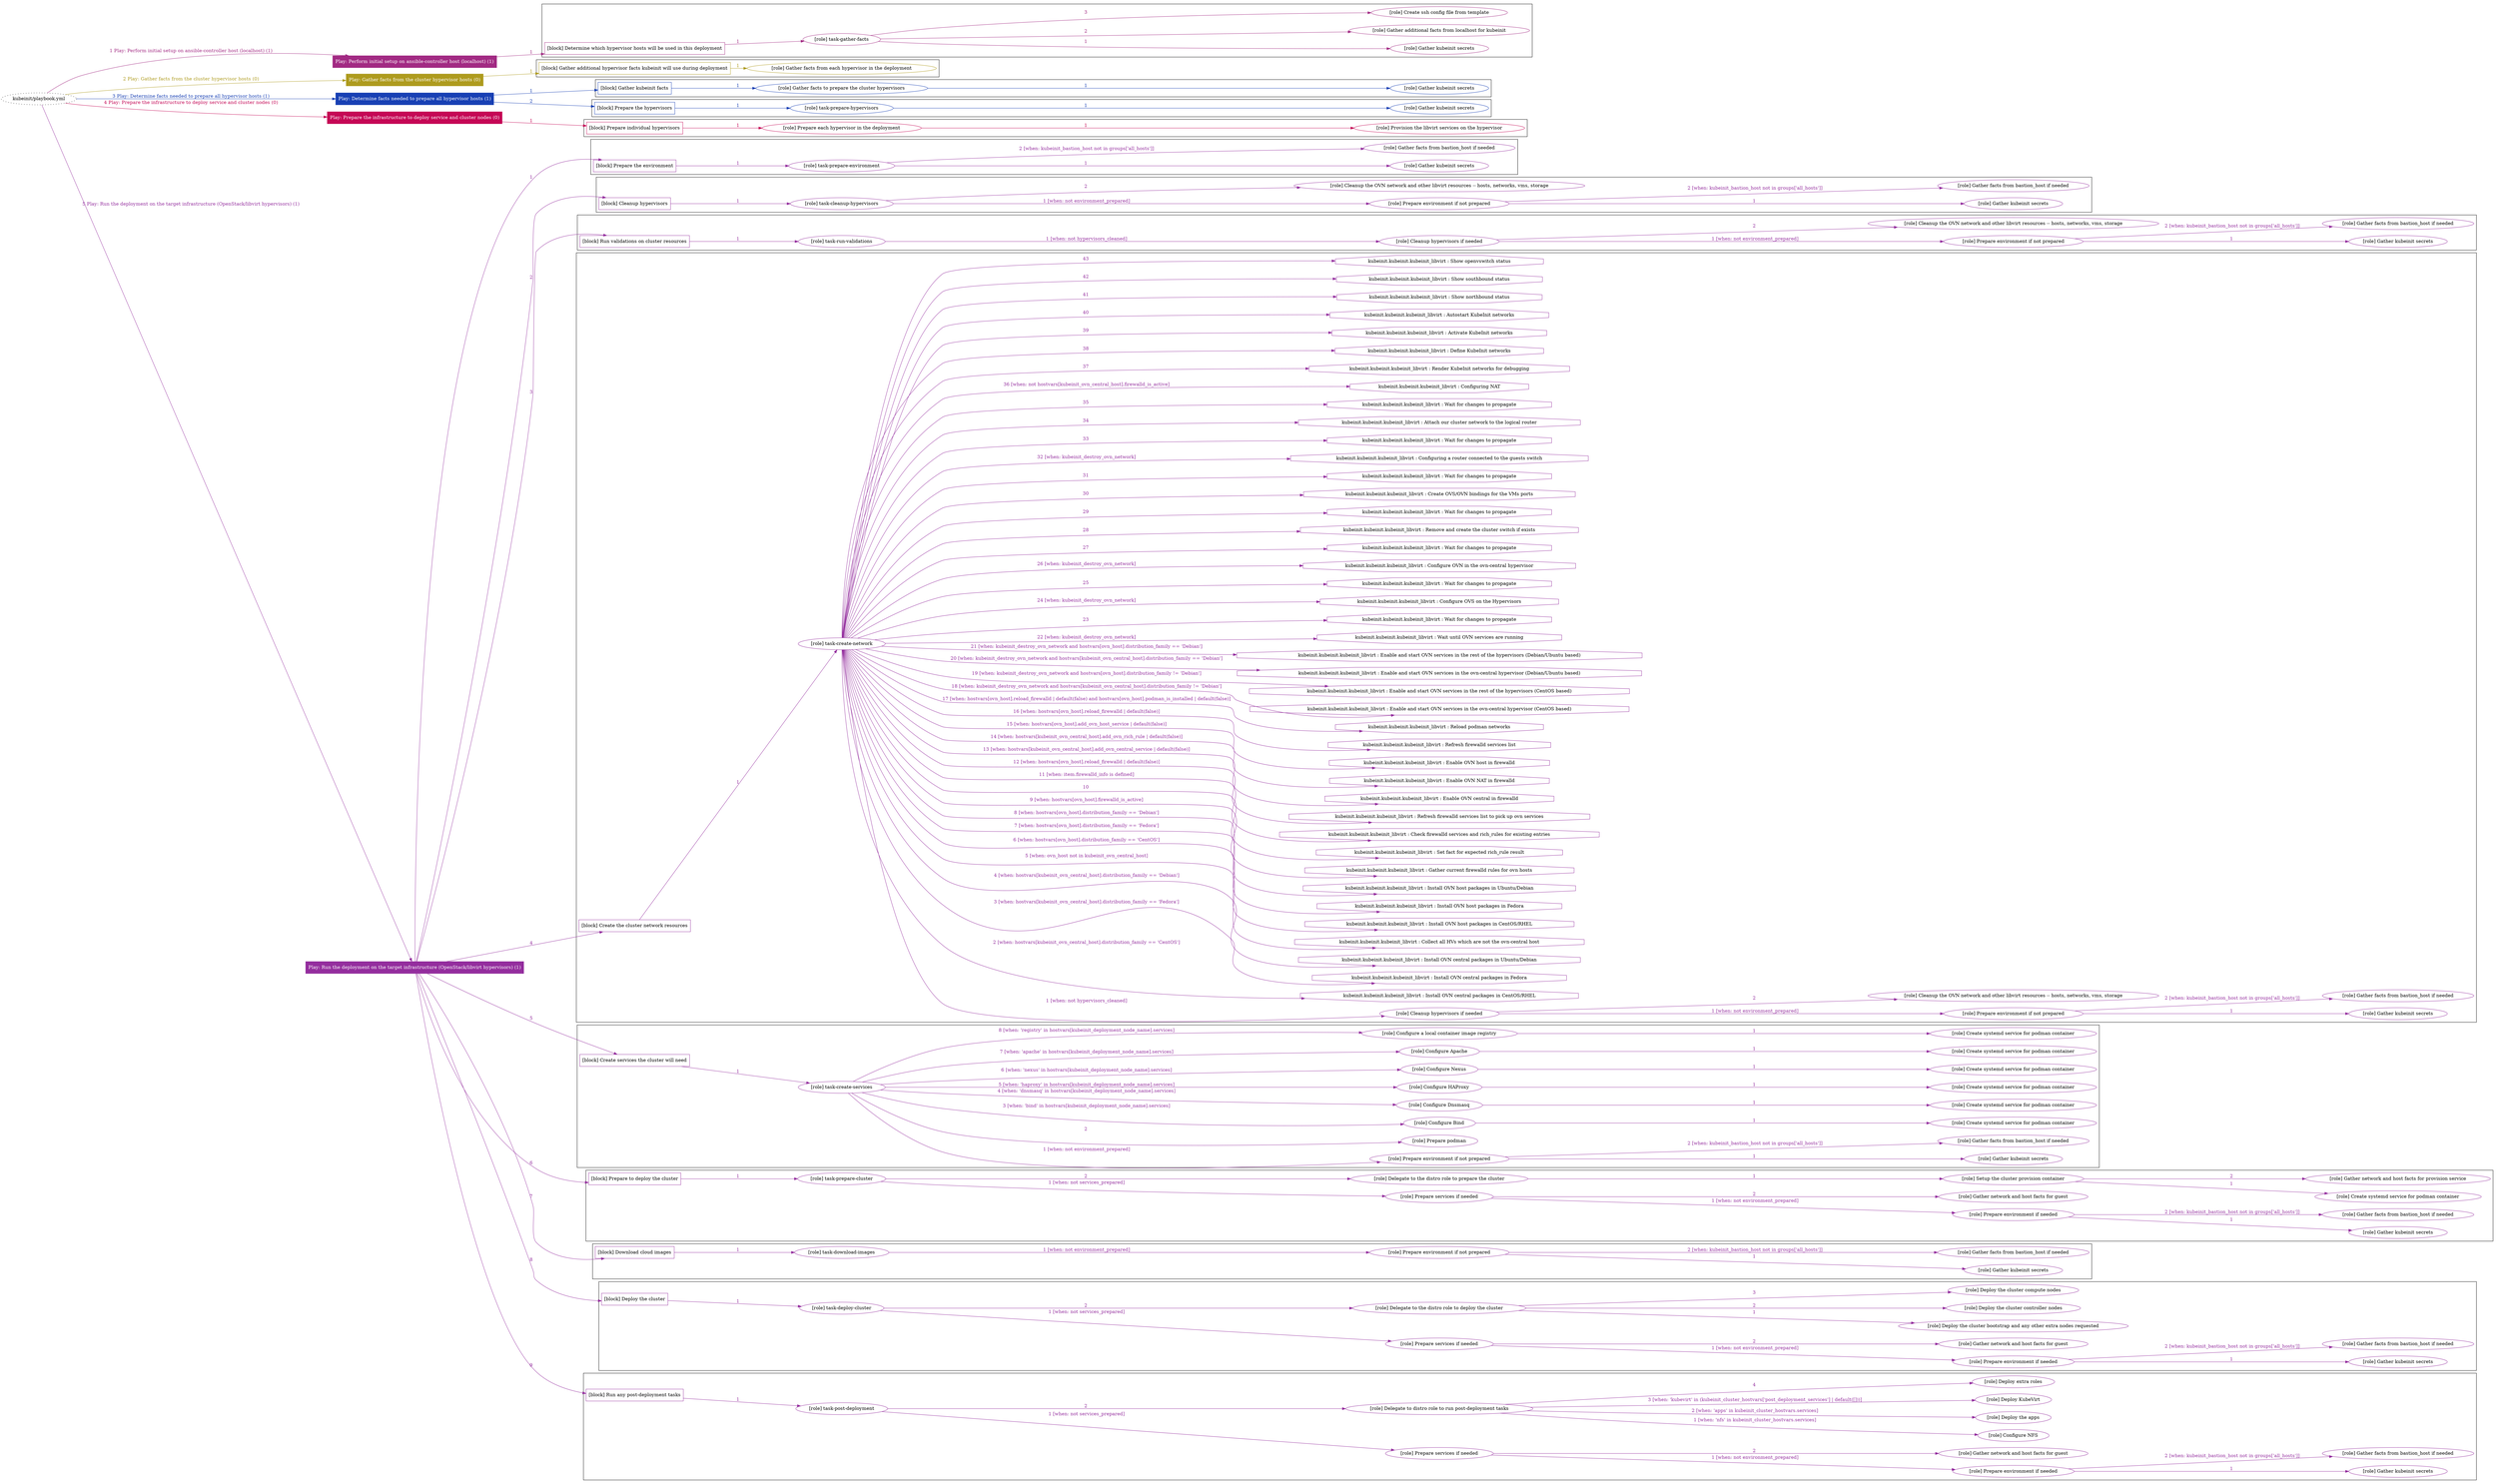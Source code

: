 digraph {
	graph [concentrate=true ordering=in rankdir=LR ratio=fill]
	edge [esep=5 sep=10]
	"kubeinit/playbook.yml" [URL="/home/runner/work/kubeinit/kubeinit/kubeinit/playbook.yml" id=playbook_1d8a97b5 style=dotted]
	"kubeinit/playbook.yml" -> play_248075bb [label="1 Play: Perform initial setup on ansible-controller host (localhost) (1)" color="#a22a83" fontcolor="#a22a83" id=edge_play_248075bb labeltooltip="1 Play: Perform initial setup on ansible-controller host (localhost) (1)" tooltip="1 Play: Perform initial setup on ansible-controller host (localhost) (1)"]
	subgraph "Play: Perform initial setup on ansible-controller host (localhost) (1)" {
		play_248075bb [label="Play: Perform initial setup on ansible-controller host (localhost) (1)" URL="/home/runner/work/kubeinit/kubeinit/kubeinit/playbook.yml" color="#a22a83" fontcolor="#ffffff" id=play_248075bb shape=box style=filled tooltip=localhost]
		play_248075bb -> block_6a864c3e [label=1 color="#a22a83" fontcolor="#a22a83" id=edge_block_6a864c3e labeltooltip=1 tooltip=1]
		subgraph cluster_block_6a864c3e {
			block_6a864c3e [label="[block] Determine which hypervisor hosts will be used in this deployment" URL="/home/runner/work/kubeinit/kubeinit/kubeinit/playbook.yml" color="#a22a83" id=block_6a864c3e labeltooltip="Determine which hypervisor hosts will be used in this deployment" shape=box tooltip="Determine which hypervisor hosts will be used in this deployment"]
			block_6a864c3e -> role_5b4e9787 [label="1 " color="#a22a83" fontcolor="#a22a83" id=edge_role_5b4e9787 labeltooltip="1 " tooltip="1 "]
			subgraph "task-gather-facts" {
				role_5b4e9787 [label="[role] task-gather-facts" URL="/home/runner/work/kubeinit/kubeinit/kubeinit/playbook.yml" color="#a22a83" id=role_5b4e9787 tooltip="task-gather-facts"]
				role_5b4e9787 -> role_08103b25 [label="1 " color="#a22a83" fontcolor="#a22a83" id=edge_role_08103b25 labeltooltip="1 " tooltip="1 "]
				subgraph "Gather kubeinit secrets" {
					role_08103b25 [label="[role] Gather kubeinit secrets" URL="/home/runner/.ansible/collections/ansible_collections/kubeinit/kubeinit/roles/kubeinit_prepare/tasks/build_hypervisors_group.yml" color="#a22a83" id=role_08103b25 tooltip="Gather kubeinit secrets"]
				}
				role_5b4e9787 -> role_e38bb095 [label="2 " color="#a22a83" fontcolor="#a22a83" id=edge_role_e38bb095 labeltooltip="2 " tooltip="2 "]
				subgraph "Gather additional facts from localhost for kubeinit" {
					role_e38bb095 [label="[role] Gather additional facts from localhost for kubeinit" URL="/home/runner/.ansible/collections/ansible_collections/kubeinit/kubeinit/roles/kubeinit_prepare/tasks/build_hypervisors_group.yml" color="#a22a83" id=role_e38bb095 tooltip="Gather additional facts from localhost for kubeinit"]
				}
				role_5b4e9787 -> role_e9c8efd1 [label="3 " color="#a22a83" fontcolor="#a22a83" id=edge_role_e9c8efd1 labeltooltip="3 " tooltip="3 "]
				subgraph "Create ssh config file from template" {
					role_e9c8efd1 [label="[role] Create ssh config file from template" URL="/home/runner/.ansible/collections/ansible_collections/kubeinit/kubeinit/roles/kubeinit_prepare/tasks/build_hypervisors_group.yml" color="#a22a83" id=role_e9c8efd1 tooltip="Create ssh config file from template"]
				}
			}
		}
	}
	"kubeinit/playbook.yml" -> play_b30179c5 [label="2 Play: Gather facts from the cluster hypervisor hosts (0)" color="#ae9b1e" fontcolor="#ae9b1e" id=edge_play_b30179c5 labeltooltip="2 Play: Gather facts from the cluster hypervisor hosts (0)" tooltip="2 Play: Gather facts from the cluster hypervisor hosts (0)"]
	subgraph "Play: Gather facts from the cluster hypervisor hosts (0)" {
		play_b30179c5 [label="Play: Gather facts from the cluster hypervisor hosts (0)" URL="/home/runner/work/kubeinit/kubeinit/kubeinit/playbook.yml" color="#ae9b1e" fontcolor="#ffffff" id=play_b30179c5 shape=box style=filled tooltip="Play: Gather facts from the cluster hypervisor hosts (0)"]
		play_b30179c5 -> block_9d289592 [label=1 color="#ae9b1e" fontcolor="#ae9b1e" id=edge_block_9d289592 labeltooltip=1 tooltip=1]
		subgraph cluster_block_9d289592 {
			block_9d289592 [label="[block] Gather additional hypervisor facts kubeinit will use during deployment" URL="/home/runner/work/kubeinit/kubeinit/kubeinit/playbook.yml" color="#ae9b1e" id=block_9d289592 labeltooltip="Gather additional hypervisor facts kubeinit will use during deployment" shape=box tooltip="Gather additional hypervisor facts kubeinit will use during deployment"]
			block_9d289592 -> role_a10e10a1 [label="1 " color="#ae9b1e" fontcolor="#ae9b1e" id=edge_role_a10e10a1 labeltooltip="1 " tooltip="1 "]
			subgraph "Gather facts from each hypervisor in the deployment" {
				role_a10e10a1 [label="[role] Gather facts from each hypervisor in the deployment" URL="/home/runner/work/kubeinit/kubeinit/kubeinit/playbook.yml" color="#ae9b1e" id=role_a10e10a1 tooltip="Gather facts from each hypervisor in the deployment"]
			}
		}
	}
	"kubeinit/playbook.yml" -> play_1a605b62 [label="3 Play: Determine facts needed to prepare all hypervisor hosts (1)" color="#1840b4" fontcolor="#1840b4" id=edge_play_1a605b62 labeltooltip="3 Play: Determine facts needed to prepare all hypervisor hosts (1)" tooltip="3 Play: Determine facts needed to prepare all hypervisor hosts (1)"]
	subgraph "Play: Determine facts needed to prepare all hypervisor hosts (1)" {
		play_1a605b62 [label="Play: Determine facts needed to prepare all hypervisor hosts (1)" URL="/home/runner/work/kubeinit/kubeinit/kubeinit/playbook.yml" color="#1840b4" fontcolor="#ffffff" id=play_1a605b62 shape=box style=filled tooltip=localhost]
		play_1a605b62 -> block_434d2e58 [label=1 color="#1840b4" fontcolor="#1840b4" id=edge_block_434d2e58 labeltooltip=1 tooltip=1]
		subgraph cluster_block_434d2e58 {
			block_434d2e58 [label="[block] Gather kubeinit facts" URL="/home/runner/work/kubeinit/kubeinit/kubeinit/playbook.yml" color="#1840b4" id=block_434d2e58 labeltooltip="Gather kubeinit facts" shape=box tooltip="Gather kubeinit facts"]
			block_434d2e58 -> role_98f99f4b [label="1 " color="#1840b4" fontcolor="#1840b4" id=edge_role_98f99f4b labeltooltip="1 " tooltip="1 "]
			subgraph "Gather facts to prepare the cluster hypervisors" {
				role_98f99f4b [label="[role] Gather facts to prepare the cluster hypervisors" URL="/home/runner/work/kubeinit/kubeinit/kubeinit/playbook.yml" color="#1840b4" id=role_98f99f4b tooltip="Gather facts to prepare the cluster hypervisors"]
				role_98f99f4b -> role_0f944d4b [label="1 " color="#1840b4" fontcolor="#1840b4" id=edge_role_0f944d4b labeltooltip="1 " tooltip="1 "]
				subgraph "Gather kubeinit secrets" {
					role_0f944d4b [label="[role] Gather kubeinit secrets" URL="/home/runner/.ansible/collections/ansible_collections/kubeinit/kubeinit/roles/kubeinit_prepare/tasks/gather_kubeinit_facts.yml" color="#1840b4" id=role_0f944d4b tooltip="Gather kubeinit secrets"]
				}
			}
		}
		play_1a605b62 -> block_81ffe002 [label=2 color="#1840b4" fontcolor="#1840b4" id=edge_block_81ffe002 labeltooltip=2 tooltip=2]
		subgraph cluster_block_81ffe002 {
			block_81ffe002 [label="[block] Prepare the hypervisors" URL="/home/runner/work/kubeinit/kubeinit/kubeinit/playbook.yml" color="#1840b4" id=block_81ffe002 labeltooltip="Prepare the hypervisors" shape=box tooltip="Prepare the hypervisors"]
			block_81ffe002 -> role_7d671a10 [label="1 " color="#1840b4" fontcolor="#1840b4" id=edge_role_7d671a10 labeltooltip="1 " tooltip="1 "]
			subgraph "task-prepare-hypervisors" {
				role_7d671a10 [label="[role] task-prepare-hypervisors" URL="/home/runner/work/kubeinit/kubeinit/kubeinit/playbook.yml" color="#1840b4" id=role_7d671a10 tooltip="task-prepare-hypervisors"]
				role_7d671a10 -> role_585fb8cc [label="1 " color="#1840b4" fontcolor="#1840b4" id=edge_role_585fb8cc labeltooltip="1 " tooltip="1 "]
				subgraph "Gather kubeinit secrets" {
					role_585fb8cc [label="[role] Gather kubeinit secrets" URL="/home/runner/.ansible/collections/ansible_collections/kubeinit/kubeinit/roles/kubeinit_prepare/tasks/gather_kubeinit_facts.yml" color="#1840b4" id=role_585fb8cc tooltip="Gather kubeinit secrets"]
				}
			}
		}
	}
	"kubeinit/playbook.yml" -> play_490cb99f [label="4 Play: Prepare the infrastructure to deploy service and cluster nodes (0)" color="#c50755" fontcolor="#c50755" id=edge_play_490cb99f labeltooltip="4 Play: Prepare the infrastructure to deploy service and cluster nodes (0)" tooltip="4 Play: Prepare the infrastructure to deploy service and cluster nodes (0)"]
	subgraph "Play: Prepare the infrastructure to deploy service and cluster nodes (0)" {
		play_490cb99f [label="Play: Prepare the infrastructure to deploy service and cluster nodes (0)" URL="/home/runner/work/kubeinit/kubeinit/kubeinit/playbook.yml" color="#c50755" fontcolor="#ffffff" id=play_490cb99f shape=box style=filled tooltip="Play: Prepare the infrastructure to deploy service and cluster nodes (0)"]
		play_490cb99f -> block_03f4ef09 [label=1 color="#c50755" fontcolor="#c50755" id=edge_block_03f4ef09 labeltooltip=1 tooltip=1]
		subgraph cluster_block_03f4ef09 {
			block_03f4ef09 [label="[block] Prepare individual hypervisors" URL="/home/runner/work/kubeinit/kubeinit/kubeinit/playbook.yml" color="#c50755" id=block_03f4ef09 labeltooltip="Prepare individual hypervisors" shape=box tooltip="Prepare individual hypervisors"]
			block_03f4ef09 -> role_1055dcf0 [label="1 " color="#c50755" fontcolor="#c50755" id=edge_role_1055dcf0 labeltooltip="1 " tooltip="1 "]
			subgraph "Prepare each hypervisor in the deployment" {
				role_1055dcf0 [label="[role] Prepare each hypervisor in the deployment" URL="/home/runner/work/kubeinit/kubeinit/kubeinit/playbook.yml" color="#c50755" id=role_1055dcf0 tooltip="Prepare each hypervisor in the deployment"]
				role_1055dcf0 -> role_9ab9fdcc [label="1 " color="#c50755" fontcolor="#c50755" id=edge_role_9ab9fdcc labeltooltip="1 " tooltip="1 "]
				subgraph "Provision the libvirt services on the hypervisor" {
					role_9ab9fdcc [label="[role] Provision the libvirt services on the hypervisor" URL="/home/runner/.ansible/collections/ansible_collections/kubeinit/kubeinit/roles/kubeinit_prepare/tasks/prepare_hypervisor.yml" color="#c50755" id=role_9ab9fdcc tooltip="Provision the libvirt services on the hypervisor"]
				}
			}
		}
	}
	"kubeinit/playbook.yml" -> play_f8ddcc6a [label="5 Play: Run the deployment on the target infrastructure (OpenStack/libvirt hypervisors) (1)" color="#942e9e" fontcolor="#942e9e" id=edge_play_f8ddcc6a labeltooltip="5 Play: Run the deployment on the target infrastructure (OpenStack/libvirt hypervisors) (1)" tooltip="5 Play: Run the deployment on the target infrastructure (OpenStack/libvirt hypervisors) (1)"]
	subgraph "Play: Run the deployment on the target infrastructure (OpenStack/libvirt hypervisors) (1)" {
		play_f8ddcc6a [label="Play: Run the deployment on the target infrastructure (OpenStack/libvirt hypervisors) (1)" URL="/home/runner/work/kubeinit/kubeinit/kubeinit/playbook.yml" color="#942e9e" fontcolor="#ffffff" id=play_f8ddcc6a shape=box style=filled tooltip=localhost]
		play_f8ddcc6a -> block_1dc1c0e8 [label=1 color="#942e9e" fontcolor="#942e9e" id=edge_block_1dc1c0e8 labeltooltip=1 tooltip=1]
		subgraph cluster_block_1dc1c0e8 {
			block_1dc1c0e8 [label="[block] Prepare the environment" URL="/home/runner/work/kubeinit/kubeinit/kubeinit/playbook.yml" color="#942e9e" id=block_1dc1c0e8 labeltooltip="Prepare the environment" shape=box tooltip="Prepare the environment"]
			block_1dc1c0e8 -> role_f8966161 [label="1 " color="#942e9e" fontcolor="#942e9e" id=edge_role_f8966161 labeltooltip="1 " tooltip="1 "]
			subgraph "task-prepare-environment" {
				role_f8966161 [label="[role] task-prepare-environment" URL="/home/runner/work/kubeinit/kubeinit/kubeinit/playbook.yml" color="#942e9e" id=role_f8966161 tooltip="task-prepare-environment"]
				role_f8966161 -> role_f9f96780 [label="1 " color="#942e9e" fontcolor="#942e9e" id=edge_role_f9f96780 labeltooltip="1 " tooltip="1 "]
				subgraph "Gather kubeinit secrets" {
					role_f9f96780 [label="[role] Gather kubeinit secrets" URL="/home/runner/.ansible/collections/ansible_collections/kubeinit/kubeinit/roles/kubeinit_prepare/tasks/gather_kubeinit_facts.yml" color="#942e9e" id=role_f9f96780 tooltip="Gather kubeinit secrets"]
				}
				role_f8966161 -> role_817d41ae [label="2 [when: kubeinit_bastion_host not in groups['all_hosts']]" color="#942e9e" fontcolor="#942e9e" id=edge_role_817d41ae labeltooltip="2 [when: kubeinit_bastion_host not in groups['all_hosts']]" tooltip="2 [when: kubeinit_bastion_host not in groups['all_hosts']]"]
				subgraph "Gather facts from bastion_host if needed" {
					role_817d41ae [label="[role] Gather facts from bastion_host if needed" URL="/home/runner/.ansible/collections/ansible_collections/kubeinit/kubeinit/roles/kubeinit_prepare/tasks/main.yml" color="#942e9e" id=role_817d41ae tooltip="Gather facts from bastion_host if needed"]
				}
			}
		}
		play_f8ddcc6a -> block_5bacfed5 [label=2 color="#942e9e" fontcolor="#942e9e" id=edge_block_5bacfed5 labeltooltip=2 tooltip=2]
		subgraph cluster_block_5bacfed5 {
			block_5bacfed5 [label="[block] Cleanup hypervisors" URL="/home/runner/work/kubeinit/kubeinit/kubeinit/playbook.yml" color="#942e9e" id=block_5bacfed5 labeltooltip="Cleanup hypervisors" shape=box tooltip="Cleanup hypervisors"]
			block_5bacfed5 -> role_20f742b5 [label="1 " color="#942e9e" fontcolor="#942e9e" id=edge_role_20f742b5 labeltooltip="1 " tooltip="1 "]
			subgraph "task-cleanup-hypervisors" {
				role_20f742b5 [label="[role] task-cleanup-hypervisors" URL="/home/runner/work/kubeinit/kubeinit/kubeinit/playbook.yml" color="#942e9e" id=role_20f742b5 tooltip="task-cleanup-hypervisors"]
				role_20f742b5 -> role_b9fb66bb [label="1 [when: not environment_prepared]" color="#942e9e" fontcolor="#942e9e" id=edge_role_b9fb66bb labeltooltip="1 [when: not environment_prepared]" tooltip="1 [when: not environment_prepared]"]
				subgraph "Prepare environment if not prepared" {
					role_b9fb66bb [label="[role] Prepare environment if not prepared" URL="/home/runner/.ansible/collections/ansible_collections/kubeinit/kubeinit/roles/kubeinit_libvirt/tasks/cleanup_hypervisors.yml" color="#942e9e" id=role_b9fb66bb tooltip="Prepare environment if not prepared"]
					role_b9fb66bb -> role_4b372007 [label="1 " color="#942e9e" fontcolor="#942e9e" id=edge_role_4b372007 labeltooltip="1 " tooltip="1 "]
					subgraph "Gather kubeinit secrets" {
						role_4b372007 [label="[role] Gather kubeinit secrets" URL="/home/runner/.ansible/collections/ansible_collections/kubeinit/kubeinit/roles/kubeinit_prepare/tasks/gather_kubeinit_facts.yml" color="#942e9e" id=role_4b372007 tooltip="Gather kubeinit secrets"]
					}
					role_b9fb66bb -> role_f3ca844c [label="2 [when: kubeinit_bastion_host not in groups['all_hosts']]" color="#942e9e" fontcolor="#942e9e" id=edge_role_f3ca844c labeltooltip="2 [when: kubeinit_bastion_host not in groups['all_hosts']]" tooltip="2 [when: kubeinit_bastion_host not in groups['all_hosts']]"]
					subgraph "Gather facts from bastion_host if needed" {
						role_f3ca844c [label="[role] Gather facts from bastion_host if needed" URL="/home/runner/.ansible/collections/ansible_collections/kubeinit/kubeinit/roles/kubeinit_prepare/tasks/main.yml" color="#942e9e" id=role_f3ca844c tooltip="Gather facts from bastion_host if needed"]
					}
				}
				role_20f742b5 -> role_566fe96c [label="2 " color="#942e9e" fontcolor="#942e9e" id=edge_role_566fe96c labeltooltip="2 " tooltip="2 "]
				subgraph "Cleanup the OVN network and other libvirt resources -- hosts, networks, vms, storage" {
					role_566fe96c [label="[role] Cleanup the OVN network and other libvirt resources -- hosts, networks, vms, storage" URL="/home/runner/.ansible/collections/ansible_collections/kubeinit/kubeinit/roles/kubeinit_libvirt/tasks/cleanup_hypervisors.yml" color="#942e9e" id=role_566fe96c tooltip="Cleanup the OVN network and other libvirt resources -- hosts, networks, vms, storage"]
				}
			}
		}
		play_f8ddcc6a -> block_1c5efcb3 [label=3 color="#942e9e" fontcolor="#942e9e" id=edge_block_1c5efcb3 labeltooltip=3 tooltip=3]
		subgraph cluster_block_1c5efcb3 {
			block_1c5efcb3 [label="[block] Run validations on cluster resources" URL="/home/runner/work/kubeinit/kubeinit/kubeinit/playbook.yml" color="#942e9e" id=block_1c5efcb3 labeltooltip="Run validations on cluster resources" shape=box tooltip="Run validations on cluster resources"]
			block_1c5efcb3 -> role_b03bb66e [label="1 " color="#942e9e" fontcolor="#942e9e" id=edge_role_b03bb66e labeltooltip="1 " tooltip="1 "]
			subgraph "task-run-validations" {
				role_b03bb66e [label="[role] task-run-validations" URL="/home/runner/work/kubeinit/kubeinit/kubeinit/playbook.yml" color="#942e9e" id=role_b03bb66e tooltip="task-run-validations"]
				role_b03bb66e -> role_c40af468 [label="1 [when: not hypervisors_cleaned]" color="#942e9e" fontcolor="#942e9e" id=edge_role_c40af468 labeltooltip="1 [when: not hypervisors_cleaned]" tooltip="1 [when: not hypervisors_cleaned]"]
				subgraph "Cleanup hypervisors if needed" {
					role_c40af468 [label="[role] Cleanup hypervisors if needed" URL="/home/runner/.ansible/collections/ansible_collections/kubeinit/kubeinit/roles/kubeinit_validations/tasks/main.yml" color="#942e9e" id=role_c40af468 tooltip="Cleanup hypervisors if needed"]
					role_c40af468 -> role_797d3d1b [label="1 [when: not environment_prepared]" color="#942e9e" fontcolor="#942e9e" id=edge_role_797d3d1b labeltooltip="1 [when: not environment_prepared]" tooltip="1 [when: not environment_prepared]"]
					subgraph "Prepare environment if not prepared" {
						role_797d3d1b [label="[role] Prepare environment if not prepared" URL="/home/runner/.ansible/collections/ansible_collections/kubeinit/kubeinit/roles/kubeinit_libvirt/tasks/cleanup_hypervisors.yml" color="#942e9e" id=role_797d3d1b tooltip="Prepare environment if not prepared"]
						role_797d3d1b -> role_c087e0a8 [label="1 " color="#942e9e" fontcolor="#942e9e" id=edge_role_c087e0a8 labeltooltip="1 " tooltip="1 "]
						subgraph "Gather kubeinit secrets" {
							role_c087e0a8 [label="[role] Gather kubeinit secrets" URL="/home/runner/.ansible/collections/ansible_collections/kubeinit/kubeinit/roles/kubeinit_prepare/tasks/gather_kubeinit_facts.yml" color="#942e9e" id=role_c087e0a8 tooltip="Gather kubeinit secrets"]
						}
						role_797d3d1b -> role_b8ceb2b3 [label="2 [when: kubeinit_bastion_host not in groups['all_hosts']]" color="#942e9e" fontcolor="#942e9e" id=edge_role_b8ceb2b3 labeltooltip="2 [when: kubeinit_bastion_host not in groups['all_hosts']]" tooltip="2 [when: kubeinit_bastion_host not in groups['all_hosts']]"]
						subgraph "Gather facts from bastion_host if needed" {
							role_b8ceb2b3 [label="[role] Gather facts from bastion_host if needed" URL="/home/runner/.ansible/collections/ansible_collections/kubeinit/kubeinit/roles/kubeinit_prepare/tasks/main.yml" color="#942e9e" id=role_b8ceb2b3 tooltip="Gather facts from bastion_host if needed"]
						}
					}
					role_c40af468 -> role_aec792ea [label="2 " color="#942e9e" fontcolor="#942e9e" id=edge_role_aec792ea labeltooltip="2 " tooltip="2 "]
					subgraph "Cleanup the OVN network and other libvirt resources -- hosts, networks, vms, storage" {
						role_aec792ea [label="[role] Cleanup the OVN network and other libvirt resources -- hosts, networks, vms, storage" URL="/home/runner/.ansible/collections/ansible_collections/kubeinit/kubeinit/roles/kubeinit_libvirt/tasks/cleanup_hypervisors.yml" color="#942e9e" id=role_aec792ea tooltip="Cleanup the OVN network and other libvirt resources -- hosts, networks, vms, storage"]
					}
				}
			}
		}
		play_f8ddcc6a -> block_dd5aca28 [label=4 color="#942e9e" fontcolor="#942e9e" id=edge_block_dd5aca28 labeltooltip=4 tooltip=4]
		subgraph cluster_block_dd5aca28 {
			block_dd5aca28 [label="[block] Create the cluster network resources" URL="/home/runner/work/kubeinit/kubeinit/kubeinit/playbook.yml" color="#942e9e" id=block_dd5aca28 labeltooltip="Create the cluster network resources" shape=box tooltip="Create the cluster network resources"]
			block_dd5aca28 -> role_ef46ae8d [label="1 " color="#942e9e" fontcolor="#942e9e" id=edge_role_ef46ae8d labeltooltip="1 " tooltip="1 "]
			subgraph "task-create-network" {
				role_ef46ae8d [label="[role] task-create-network" URL="/home/runner/work/kubeinit/kubeinit/kubeinit/playbook.yml" color="#942e9e" id=role_ef46ae8d tooltip="task-create-network"]
				role_ef46ae8d -> role_5cd7eed1 [label="1 [when: not hypervisors_cleaned]" color="#942e9e" fontcolor="#942e9e" id=edge_role_5cd7eed1 labeltooltip="1 [when: not hypervisors_cleaned]" tooltip="1 [when: not hypervisors_cleaned]"]
				subgraph "Cleanup hypervisors if needed" {
					role_5cd7eed1 [label="[role] Cleanup hypervisors if needed" URL="/home/runner/.ansible/collections/ansible_collections/kubeinit/kubeinit/roles/kubeinit_libvirt/tasks/create_network.yml" color="#942e9e" id=role_5cd7eed1 tooltip="Cleanup hypervisors if needed"]
					role_5cd7eed1 -> role_02c0a549 [label="1 [when: not environment_prepared]" color="#942e9e" fontcolor="#942e9e" id=edge_role_02c0a549 labeltooltip="1 [when: not environment_prepared]" tooltip="1 [when: not environment_prepared]"]
					subgraph "Prepare environment if not prepared" {
						role_02c0a549 [label="[role] Prepare environment if not prepared" URL="/home/runner/.ansible/collections/ansible_collections/kubeinit/kubeinit/roles/kubeinit_libvirt/tasks/cleanup_hypervisors.yml" color="#942e9e" id=role_02c0a549 tooltip="Prepare environment if not prepared"]
						role_02c0a549 -> role_8d7c8cfc [label="1 " color="#942e9e" fontcolor="#942e9e" id=edge_role_8d7c8cfc labeltooltip="1 " tooltip="1 "]
						subgraph "Gather kubeinit secrets" {
							role_8d7c8cfc [label="[role] Gather kubeinit secrets" URL="/home/runner/.ansible/collections/ansible_collections/kubeinit/kubeinit/roles/kubeinit_prepare/tasks/gather_kubeinit_facts.yml" color="#942e9e" id=role_8d7c8cfc tooltip="Gather kubeinit secrets"]
						}
						role_02c0a549 -> role_afa5fe62 [label="2 [when: kubeinit_bastion_host not in groups['all_hosts']]" color="#942e9e" fontcolor="#942e9e" id=edge_role_afa5fe62 labeltooltip="2 [when: kubeinit_bastion_host not in groups['all_hosts']]" tooltip="2 [when: kubeinit_bastion_host not in groups['all_hosts']]"]
						subgraph "Gather facts from bastion_host if needed" {
							role_afa5fe62 [label="[role] Gather facts from bastion_host if needed" URL="/home/runner/.ansible/collections/ansible_collections/kubeinit/kubeinit/roles/kubeinit_prepare/tasks/main.yml" color="#942e9e" id=role_afa5fe62 tooltip="Gather facts from bastion_host if needed"]
						}
					}
					role_5cd7eed1 -> role_651da07e [label="2 " color="#942e9e" fontcolor="#942e9e" id=edge_role_651da07e labeltooltip="2 " tooltip="2 "]
					subgraph "Cleanup the OVN network and other libvirt resources -- hosts, networks, vms, storage" {
						role_651da07e [label="[role] Cleanup the OVN network and other libvirt resources -- hosts, networks, vms, storage" URL="/home/runner/.ansible/collections/ansible_collections/kubeinit/kubeinit/roles/kubeinit_libvirt/tasks/cleanup_hypervisors.yml" color="#942e9e" id=role_651da07e tooltip="Cleanup the OVN network and other libvirt resources -- hosts, networks, vms, storage"]
					}
				}
				task_257f2b6b [label="kubeinit.kubeinit.kubeinit_libvirt : Install OVN central packages in CentOS/RHEL" URL="/home/runner/.ansible/collections/ansible_collections/kubeinit/kubeinit/roles/kubeinit_libvirt/tasks/create_network.yml" color="#942e9e" id=task_257f2b6b shape=octagon tooltip="kubeinit.kubeinit.kubeinit_libvirt : Install OVN central packages in CentOS/RHEL"]
				role_ef46ae8d -> task_257f2b6b [label="2 [when: hostvars[kubeinit_ovn_central_host].distribution_family == 'CentOS']" color="#942e9e" fontcolor="#942e9e" id=edge_task_257f2b6b labeltooltip="2 [when: hostvars[kubeinit_ovn_central_host].distribution_family == 'CentOS']" tooltip="2 [when: hostvars[kubeinit_ovn_central_host].distribution_family == 'CentOS']"]
				task_d361a018 [label="kubeinit.kubeinit.kubeinit_libvirt : Install OVN central packages in Fedora" URL="/home/runner/.ansible/collections/ansible_collections/kubeinit/kubeinit/roles/kubeinit_libvirt/tasks/create_network.yml" color="#942e9e" id=task_d361a018 shape=octagon tooltip="kubeinit.kubeinit.kubeinit_libvirt : Install OVN central packages in Fedora"]
				role_ef46ae8d -> task_d361a018 [label="3 [when: hostvars[kubeinit_ovn_central_host].distribution_family == 'Fedora']" color="#942e9e" fontcolor="#942e9e" id=edge_task_d361a018 labeltooltip="3 [when: hostvars[kubeinit_ovn_central_host].distribution_family == 'Fedora']" tooltip="3 [when: hostvars[kubeinit_ovn_central_host].distribution_family == 'Fedora']"]
				task_211c917d [label="kubeinit.kubeinit.kubeinit_libvirt : Install OVN central packages in Ubuntu/Debian" URL="/home/runner/.ansible/collections/ansible_collections/kubeinit/kubeinit/roles/kubeinit_libvirt/tasks/create_network.yml" color="#942e9e" id=task_211c917d shape=octagon tooltip="kubeinit.kubeinit.kubeinit_libvirt : Install OVN central packages in Ubuntu/Debian"]
				role_ef46ae8d -> task_211c917d [label="4 [when: hostvars[kubeinit_ovn_central_host].distribution_family == 'Debian']" color="#942e9e" fontcolor="#942e9e" id=edge_task_211c917d labeltooltip="4 [when: hostvars[kubeinit_ovn_central_host].distribution_family == 'Debian']" tooltip="4 [when: hostvars[kubeinit_ovn_central_host].distribution_family == 'Debian']"]
				task_aeeeeaf3 [label="kubeinit.kubeinit.kubeinit_libvirt : Collect all HVs which are not the ovn-central host" URL="/home/runner/.ansible/collections/ansible_collections/kubeinit/kubeinit/roles/kubeinit_libvirt/tasks/create_network.yml" color="#942e9e" id=task_aeeeeaf3 shape=octagon tooltip="kubeinit.kubeinit.kubeinit_libvirt : Collect all HVs which are not the ovn-central host"]
				role_ef46ae8d -> task_aeeeeaf3 [label="5 [when: ovn_host not in kubeinit_ovn_central_host]" color="#942e9e" fontcolor="#942e9e" id=edge_task_aeeeeaf3 labeltooltip="5 [when: ovn_host not in kubeinit_ovn_central_host]" tooltip="5 [when: ovn_host not in kubeinit_ovn_central_host]"]
				task_8ecbd9ec [label="kubeinit.kubeinit.kubeinit_libvirt : Install OVN host packages in CentOS/RHEL" URL="/home/runner/.ansible/collections/ansible_collections/kubeinit/kubeinit/roles/kubeinit_libvirt/tasks/create_network.yml" color="#942e9e" id=task_8ecbd9ec shape=octagon tooltip="kubeinit.kubeinit.kubeinit_libvirt : Install OVN host packages in CentOS/RHEL"]
				role_ef46ae8d -> task_8ecbd9ec [label="6 [when: hostvars[ovn_host].distribution_family == 'CentOS']" color="#942e9e" fontcolor="#942e9e" id=edge_task_8ecbd9ec labeltooltip="6 [when: hostvars[ovn_host].distribution_family == 'CentOS']" tooltip="6 [when: hostvars[ovn_host].distribution_family == 'CentOS']"]
				task_0cdcb02d [label="kubeinit.kubeinit.kubeinit_libvirt : Install OVN host packages in Fedora" URL="/home/runner/.ansible/collections/ansible_collections/kubeinit/kubeinit/roles/kubeinit_libvirt/tasks/create_network.yml" color="#942e9e" id=task_0cdcb02d shape=octagon tooltip="kubeinit.kubeinit.kubeinit_libvirt : Install OVN host packages in Fedora"]
				role_ef46ae8d -> task_0cdcb02d [label="7 [when: hostvars[ovn_host].distribution_family == 'Fedora']" color="#942e9e" fontcolor="#942e9e" id=edge_task_0cdcb02d labeltooltip="7 [when: hostvars[ovn_host].distribution_family == 'Fedora']" tooltip="7 [when: hostvars[ovn_host].distribution_family == 'Fedora']"]
				task_0902064a [label="kubeinit.kubeinit.kubeinit_libvirt : Install OVN host packages in Ubuntu/Debian" URL="/home/runner/.ansible/collections/ansible_collections/kubeinit/kubeinit/roles/kubeinit_libvirt/tasks/create_network.yml" color="#942e9e" id=task_0902064a shape=octagon tooltip="kubeinit.kubeinit.kubeinit_libvirt : Install OVN host packages in Ubuntu/Debian"]
				role_ef46ae8d -> task_0902064a [label="8 [when: hostvars[ovn_host].distribution_family == 'Debian']" color="#942e9e" fontcolor="#942e9e" id=edge_task_0902064a labeltooltip="8 [when: hostvars[ovn_host].distribution_family == 'Debian']" tooltip="8 [when: hostvars[ovn_host].distribution_family == 'Debian']"]
				task_6c2ef842 [label="kubeinit.kubeinit.kubeinit_libvirt : Gather current firewalld rules for ovn hosts" URL="/home/runner/.ansible/collections/ansible_collections/kubeinit/kubeinit/roles/kubeinit_libvirt/tasks/create_network.yml" color="#942e9e" id=task_6c2ef842 shape=octagon tooltip="kubeinit.kubeinit.kubeinit_libvirt : Gather current firewalld rules for ovn hosts"]
				role_ef46ae8d -> task_6c2ef842 [label="9 [when: hostvars[ovn_host].firewalld_is_active]" color="#942e9e" fontcolor="#942e9e" id=edge_task_6c2ef842 labeltooltip="9 [when: hostvars[ovn_host].firewalld_is_active]" tooltip="9 [when: hostvars[ovn_host].firewalld_is_active]"]
				task_84529e8e [label="kubeinit.kubeinit.kubeinit_libvirt : Set fact for expected rich_rule result" URL="/home/runner/.ansible/collections/ansible_collections/kubeinit/kubeinit/roles/kubeinit_libvirt/tasks/create_network.yml" color="#942e9e" id=task_84529e8e shape=octagon tooltip="kubeinit.kubeinit.kubeinit_libvirt : Set fact for expected rich_rule result"]
				role_ef46ae8d -> task_84529e8e [label="10 " color="#942e9e" fontcolor="#942e9e" id=edge_task_84529e8e labeltooltip="10 " tooltip="10 "]
				task_65abd5e1 [label="kubeinit.kubeinit.kubeinit_libvirt : Check firewalld services and rich_rules for existing entries" URL="/home/runner/.ansible/collections/ansible_collections/kubeinit/kubeinit/roles/kubeinit_libvirt/tasks/create_network.yml" color="#942e9e" id=task_65abd5e1 shape=octagon tooltip="kubeinit.kubeinit.kubeinit_libvirt : Check firewalld services and rich_rules for existing entries"]
				role_ef46ae8d -> task_65abd5e1 [label="11 [when: item.firewalld_info is defined]" color="#942e9e" fontcolor="#942e9e" id=edge_task_65abd5e1 labeltooltip="11 [when: item.firewalld_info is defined]" tooltip="11 [when: item.firewalld_info is defined]"]
				task_fec0fc00 [label="kubeinit.kubeinit.kubeinit_libvirt : Refresh firewalld services list to pick up ovn services" URL="/home/runner/.ansible/collections/ansible_collections/kubeinit/kubeinit/roles/kubeinit_libvirt/tasks/create_network.yml" color="#942e9e" id=task_fec0fc00 shape=octagon tooltip="kubeinit.kubeinit.kubeinit_libvirt : Refresh firewalld services list to pick up ovn services"]
				role_ef46ae8d -> task_fec0fc00 [label="12 [when: hostvars[ovn_host].reload_firewalld | default(false)]" color="#942e9e" fontcolor="#942e9e" id=edge_task_fec0fc00 labeltooltip="12 [when: hostvars[ovn_host].reload_firewalld | default(false)]" tooltip="12 [when: hostvars[ovn_host].reload_firewalld | default(false)]"]
				task_dfd77521 [label="kubeinit.kubeinit.kubeinit_libvirt : Enable OVN central in firewalld" URL="/home/runner/.ansible/collections/ansible_collections/kubeinit/kubeinit/roles/kubeinit_libvirt/tasks/create_network.yml" color="#942e9e" id=task_dfd77521 shape=octagon tooltip="kubeinit.kubeinit.kubeinit_libvirt : Enable OVN central in firewalld"]
				role_ef46ae8d -> task_dfd77521 [label="13 [when: hostvars[kubeinit_ovn_central_host].add_ovn_central_service | default(false)]" color="#942e9e" fontcolor="#942e9e" id=edge_task_dfd77521 labeltooltip="13 [when: hostvars[kubeinit_ovn_central_host].add_ovn_central_service | default(false)]" tooltip="13 [when: hostvars[kubeinit_ovn_central_host].add_ovn_central_service | default(false)]"]
				task_df80c4f5 [label="kubeinit.kubeinit.kubeinit_libvirt : Enable OVN NAT in firewalld" URL="/home/runner/.ansible/collections/ansible_collections/kubeinit/kubeinit/roles/kubeinit_libvirt/tasks/create_network.yml" color="#942e9e" id=task_df80c4f5 shape=octagon tooltip="kubeinit.kubeinit.kubeinit_libvirt : Enable OVN NAT in firewalld"]
				role_ef46ae8d -> task_df80c4f5 [label="14 [when: hostvars[kubeinit_ovn_central_host].add_ovn_rich_rule | default(false)]" color="#942e9e" fontcolor="#942e9e" id=edge_task_df80c4f5 labeltooltip="14 [when: hostvars[kubeinit_ovn_central_host].add_ovn_rich_rule | default(false)]" tooltip="14 [when: hostvars[kubeinit_ovn_central_host].add_ovn_rich_rule | default(false)]"]
				task_6a7ba138 [label="kubeinit.kubeinit.kubeinit_libvirt : Enable OVN host in firewalld" URL="/home/runner/.ansible/collections/ansible_collections/kubeinit/kubeinit/roles/kubeinit_libvirt/tasks/create_network.yml" color="#942e9e" id=task_6a7ba138 shape=octagon tooltip="kubeinit.kubeinit.kubeinit_libvirt : Enable OVN host in firewalld"]
				role_ef46ae8d -> task_6a7ba138 [label="15 [when: hostvars[ovn_host].add_ovn_host_service | default(false)]" color="#942e9e" fontcolor="#942e9e" id=edge_task_6a7ba138 labeltooltip="15 [when: hostvars[ovn_host].add_ovn_host_service | default(false)]" tooltip="15 [when: hostvars[ovn_host].add_ovn_host_service | default(false)]"]
				task_8accae26 [label="kubeinit.kubeinit.kubeinit_libvirt : Refresh firewalld services list" URL="/home/runner/.ansible/collections/ansible_collections/kubeinit/kubeinit/roles/kubeinit_libvirt/tasks/create_network.yml" color="#942e9e" id=task_8accae26 shape=octagon tooltip="kubeinit.kubeinit.kubeinit_libvirt : Refresh firewalld services list"]
				role_ef46ae8d -> task_8accae26 [label="16 [when: hostvars[ovn_host].reload_firewalld | default(false)]" color="#942e9e" fontcolor="#942e9e" id=edge_task_8accae26 labeltooltip="16 [when: hostvars[ovn_host].reload_firewalld | default(false)]" tooltip="16 [when: hostvars[ovn_host].reload_firewalld | default(false)]"]
				task_81e4e625 [label="kubeinit.kubeinit.kubeinit_libvirt : Reload podman networks" URL="/home/runner/.ansible/collections/ansible_collections/kubeinit/kubeinit/roles/kubeinit_libvirt/tasks/create_network.yml" color="#942e9e" id=task_81e4e625 shape=octagon tooltip="kubeinit.kubeinit.kubeinit_libvirt : Reload podman networks"]
				role_ef46ae8d -> task_81e4e625 [label="17 [when: hostvars[ovn_host].reload_firewalld | default(false) and hostvars[ovn_host].podman_is_installed | default(false)]" color="#942e9e" fontcolor="#942e9e" id=edge_task_81e4e625 labeltooltip="17 [when: hostvars[ovn_host].reload_firewalld | default(false) and hostvars[ovn_host].podman_is_installed | default(false)]" tooltip="17 [when: hostvars[ovn_host].reload_firewalld | default(false) and hostvars[ovn_host].podman_is_installed | default(false)]"]
				task_77d1e2cc [label="kubeinit.kubeinit.kubeinit_libvirt : Enable and start OVN services in the ovn-central hypervisor (CentOS based)" URL="/home/runner/.ansible/collections/ansible_collections/kubeinit/kubeinit/roles/kubeinit_libvirt/tasks/create_network.yml" color="#942e9e" id=task_77d1e2cc shape=octagon tooltip="kubeinit.kubeinit.kubeinit_libvirt : Enable and start OVN services in the ovn-central hypervisor (CentOS based)"]
				role_ef46ae8d -> task_77d1e2cc [label="18 [when: kubeinit_destroy_ovn_network and hostvars[kubeinit_ovn_central_host].distribution_family != 'Debian']" color="#942e9e" fontcolor="#942e9e" id=edge_task_77d1e2cc labeltooltip="18 [when: kubeinit_destroy_ovn_network and hostvars[kubeinit_ovn_central_host].distribution_family != 'Debian']" tooltip="18 [when: kubeinit_destroy_ovn_network and hostvars[kubeinit_ovn_central_host].distribution_family != 'Debian']"]
				task_7265398e [label="kubeinit.kubeinit.kubeinit_libvirt : Enable and start OVN services in the rest of the hypervisors (CentOS based)" URL="/home/runner/.ansible/collections/ansible_collections/kubeinit/kubeinit/roles/kubeinit_libvirt/tasks/create_network.yml" color="#942e9e" id=task_7265398e shape=octagon tooltip="kubeinit.kubeinit.kubeinit_libvirt : Enable and start OVN services in the rest of the hypervisors (CentOS based)"]
				role_ef46ae8d -> task_7265398e [label="19 [when: kubeinit_destroy_ovn_network and hostvars[ovn_host].distribution_family != 'Debian']" color="#942e9e" fontcolor="#942e9e" id=edge_task_7265398e labeltooltip="19 [when: kubeinit_destroy_ovn_network and hostvars[ovn_host].distribution_family != 'Debian']" tooltip="19 [when: kubeinit_destroy_ovn_network and hostvars[ovn_host].distribution_family != 'Debian']"]
				task_7f111ffb [label="kubeinit.kubeinit.kubeinit_libvirt : Enable and start OVN services in the ovn-central hypervisor (Debian/Ubuntu based)" URL="/home/runner/.ansible/collections/ansible_collections/kubeinit/kubeinit/roles/kubeinit_libvirt/tasks/create_network.yml" color="#942e9e" id=task_7f111ffb shape=octagon tooltip="kubeinit.kubeinit.kubeinit_libvirt : Enable and start OVN services in the ovn-central hypervisor (Debian/Ubuntu based)"]
				role_ef46ae8d -> task_7f111ffb [label="20 [when: kubeinit_destroy_ovn_network and hostvars[kubeinit_ovn_central_host].distribution_family == 'Debian']" color="#942e9e" fontcolor="#942e9e" id=edge_task_7f111ffb labeltooltip="20 [when: kubeinit_destroy_ovn_network and hostvars[kubeinit_ovn_central_host].distribution_family == 'Debian']" tooltip="20 [when: kubeinit_destroy_ovn_network and hostvars[kubeinit_ovn_central_host].distribution_family == 'Debian']"]
				task_d0937893 [label="kubeinit.kubeinit.kubeinit_libvirt : Enable and start OVN services in the rest of the hypervisors (Debian/Ubuntu based)" URL="/home/runner/.ansible/collections/ansible_collections/kubeinit/kubeinit/roles/kubeinit_libvirt/tasks/create_network.yml" color="#942e9e" id=task_d0937893 shape=octagon tooltip="kubeinit.kubeinit.kubeinit_libvirt : Enable and start OVN services in the rest of the hypervisors (Debian/Ubuntu based)"]
				role_ef46ae8d -> task_d0937893 [label="21 [when: kubeinit_destroy_ovn_network and hostvars[ovn_host].distribution_family == 'Debian']" color="#942e9e" fontcolor="#942e9e" id=edge_task_d0937893 labeltooltip="21 [when: kubeinit_destroy_ovn_network and hostvars[ovn_host].distribution_family == 'Debian']" tooltip="21 [when: kubeinit_destroy_ovn_network and hostvars[ovn_host].distribution_family == 'Debian']"]
				task_032b6f5e [label="kubeinit.kubeinit.kubeinit_libvirt : Wait until OVN services are running" URL="/home/runner/.ansible/collections/ansible_collections/kubeinit/kubeinit/roles/kubeinit_libvirt/tasks/create_network.yml" color="#942e9e" id=task_032b6f5e shape=octagon tooltip="kubeinit.kubeinit.kubeinit_libvirt : Wait until OVN services are running"]
				role_ef46ae8d -> task_032b6f5e [label="22 [when: kubeinit_destroy_ovn_network]" color="#942e9e" fontcolor="#942e9e" id=edge_task_032b6f5e labeltooltip="22 [when: kubeinit_destroy_ovn_network]" tooltip="22 [when: kubeinit_destroy_ovn_network]"]
				task_a3ce4caa [label="kubeinit.kubeinit.kubeinit_libvirt : Wait for changes to propagate" URL="/home/runner/.ansible/collections/ansible_collections/kubeinit/kubeinit/roles/kubeinit_libvirt/tasks/create_network.yml" color="#942e9e" id=task_a3ce4caa shape=octagon tooltip="kubeinit.kubeinit.kubeinit_libvirt : Wait for changes to propagate"]
				role_ef46ae8d -> task_a3ce4caa [label="23 " color="#942e9e" fontcolor="#942e9e" id=edge_task_a3ce4caa labeltooltip="23 " tooltip="23 "]
				task_2093e3ae [label="kubeinit.kubeinit.kubeinit_libvirt : Configure OVS on the Hypervisors" URL="/home/runner/.ansible/collections/ansible_collections/kubeinit/kubeinit/roles/kubeinit_libvirt/tasks/create_network.yml" color="#942e9e" id=task_2093e3ae shape=octagon tooltip="kubeinit.kubeinit.kubeinit_libvirt : Configure OVS on the Hypervisors"]
				role_ef46ae8d -> task_2093e3ae [label="24 [when: kubeinit_destroy_ovn_network]" color="#942e9e" fontcolor="#942e9e" id=edge_task_2093e3ae labeltooltip="24 [when: kubeinit_destroy_ovn_network]" tooltip="24 [when: kubeinit_destroy_ovn_network]"]
				task_e9d3280b [label="kubeinit.kubeinit.kubeinit_libvirt : Wait for changes to propagate" URL="/home/runner/.ansible/collections/ansible_collections/kubeinit/kubeinit/roles/kubeinit_libvirt/tasks/create_network.yml" color="#942e9e" id=task_e9d3280b shape=octagon tooltip="kubeinit.kubeinit.kubeinit_libvirt : Wait for changes to propagate"]
				role_ef46ae8d -> task_e9d3280b [label="25 " color="#942e9e" fontcolor="#942e9e" id=edge_task_e9d3280b labeltooltip="25 " tooltip="25 "]
				task_4c19e80d [label="kubeinit.kubeinit.kubeinit_libvirt : Configure OVN in the ovn-central hypervisor" URL="/home/runner/.ansible/collections/ansible_collections/kubeinit/kubeinit/roles/kubeinit_libvirt/tasks/create_network.yml" color="#942e9e" id=task_4c19e80d shape=octagon tooltip="kubeinit.kubeinit.kubeinit_libvirt : Configure OVN in the ovn-central hypervisor"]
				role_ef46ae8d -> task_4c19e80d [label="26 [when: kubeinit_destroy_ovn_network]" color="#942e9e" fontcolor="#942e9e" id=edge_task_4c19e80d labeltooltip="26 [when: kubeinit_destroy_ovn_network]" tooltip="26 [when: kubeinit_destroy_ovn_network]"]
				task_01c501b5 [label="kubeinit.kubeinit.kubeinit_libvirt : Wait for changes to propagate" URL="/home/runner/.ansible/collections/ansible_collections/kubeinit/kubeinit/roles/kubeinit_libvirt/tasks/create_network.yml" color="#942e9e" id=task_01c501b5 shape=octagon tooltip="kubeinit.kubeinit.kubeinit_libvirt : Wait for changes to propagate"]
				role_ef46ae8d -> task_01c501b5 [label="27 " color="#942e9e" fontcolor="#942e9e" id=edge_task_01c501b5 labeltooltip="27 " tooltip="27 "]
				task_b6100ffc [label="kubeinit.kubeinit.kubeinit_libvirt : Remove and create the cluster switch if exists" URL="/home/runner/.ansible/collections/ansible_collections/kubeinit/kubeinit/roles/kubeinit_libvirt/tasks/create_network.yml" color="#942e9e" id=task_b6100ffc shape=octagon tooltip="kubeinit.kubeinit.kubeinit_libvirt : Remove and create the cluster switch if exists"]
				role_ef46ae8d -> task_b6100ffc [label="28 " color="#942e9e" fontcolor="#942e9e" id=edge_task_b6100ffc labeltooltip="28 " tooltip="28 "]
				task_391262a8 [label="kubeinit.kubeinit.kubeinit_libvirt : Wait for changes to propagate" URL="/home/runner/.ansible/collections/ansible_collections/kubeinit/kubeinit/roles/kubeinit_libvirt/tasks/create_network.yml" color="#942e9e" id=task_391262a8 shape=octagon tooltip="kubeinit.kubeinit.kubeinit_libvirt : Wait for changes to propagate"]
				role_ef46ae8d -> task_391262a8 [label="29 " color="#942e9e" fontcolor="#942e9e" id=edge_task_391262a8 labeltooltip="29 " tooltip="29 "]
				task_345a80ac [label="kubeinit.kubeinit.kubeinit_libvirt : Create OVS/OVN bindings for the VMs ports" URL="/home/runner/.ansible/collections/ansible_collections/kubeinit/kubeinit/roles/kubeinit_libvirt/tasks/create_network.yml" color="#942e9e" id=task_345a80ac shape=octagon tooltip="kubeinit.kubeinit.kubeinit_libvirt : Create OVS/OVN bindings for the VMs ports"]
				role_ef46ae8d -> task_345a80ac [label="30 " color="#942e9e" fontcolor="#942e9e" id=edge_task_345a80ac labeltooltip="30 " tooltip="30 "]
				task_ab38dadb [label="kubeinit.kubeinit.kubeinit_libvirt : Wait for changes to propagate" URL="/home/runner/.ansible/collections/ansible_collections/kubeinit/kubeinit/roles/kubeinit_libvirt/tasks/create_network.yml" color="#942e9e" id=task_ab38dadb shape=octagon tooltip="kubeinit.kubeinit.kubeinit_libvirt : Wait for changes to propagate"]
				role_ef46ae8d -> task_ab38dadb [label="31 " color="#942e9e" fontcolor="#942e9e" id=edge_task_ab38dadb labeltooltip="31 " tooltip="31 "]
				task_c8ab029f [label="kubeinit.kubeinit.kubeinit_libvirt : Configuring a router connected to the guests switch" URL="/home/runner/.ansible/collections/ansible_collections/kubeinit/kubeinit/roles/kubeinit_libvirt/tasks/create_network.yml" color="#942e9e" id=task_c8ab029f shape=octagon tooltip="kubeinit.kubeinit.kubeinit_libvirt : Configuring a router connected to the guests switch"]
				role_ef46ae8d -> task_c8ab029f [label="32 [when: kubeinit_destroy_ovn_network]" color="#942e9e" fontcolor="#942e9e" id=edge_task_c8ab029f labeltooltip="32 [when: kubeinit_destroy_ovn_network]" tooltip="32 [when: kubeinit_destroy_ovn_network]"]
				task_dac013d7 [label="kubeinit.kubeinit.kubeinit_libvirt : Wait for changes to propagate" URL="/home/runner/.ansible/collections/ansible_collections/kubeinit/kubeinit/roles/kubeinit_libvirt/tasks/create_network.yml" color="#942e9e" id=task_dac013d7 shape=octagon tooltip="kubeinit.kubeinit.kubeinit_libvirt : Wait for changes to propagate"]
				role_ef46ae8d -> task_dac013d7 [label="33 " color="#942e9e" fontcolor="#942e9e" id=edge_task_dac013d7 labeltooltip="33 " tooltip="33 "]
				task_c72f5f1e [label="kubeinit.kubeinit.kubeinit_libvirt : Attach our cluster network to the logical router" URL="/home/runner/.ansible/collections/ansible_collections/kubeinit/kubeinit/roles/kubeinit_libvirt/tasks/create_network.yml" color="#942e9e" id=task_c72f5f1e shape=octagon tooltip="kubeinit.kubeinit.kubeinit_libvirt : Attach our cluster network to the logical router"]
				role_ef46ae8d -> task_c72f5f1e [label="34 " color="#942e9e" fontcolor="#942e9e" id=edge_task_c72f5f1e labeltooltip="34 " tooltip="34 "]
				task_be156875 [label="kubeinit.kubeinit.kubeinit_libvirt : Wait for changes to propagate" URL="/home/runner/.ansible/collections/ansible_collections/kubeinit/kubeinit/roles/kubeinit_libvirt/tasks/create_network.yml" color="#942e9e" id=task_be156875 shape=octagon tooltip="kubeinit.kubeinit.kubeinit_libvirt : Wait for changes to propagate"]
				role_ef46ae8d -> task_be156875 [label="35 " color="#942e9e" fontcolor="#942e9e" id=edge_task_be156875 labeltooltip="35 " tooltip="35 "]
				task_f7ae9315 [label="kubeinit.kubeinit.kubeinit_libvirt : Configuring NAT" URL="/home/runner/.ansible/collections/ansible_collections/kubeinit/kubeinit/roles/kubeinit_libvirt/tasks/create_network.yml" color="#942e9e" id=task_f7ae9315 shape=octagon tooltip="kubeinit.kubeinit.kubeinit_libvirt : Configuring NAT"]
				role_ef46ae8d -> task_f7ae9315 [label="36 [when: not hostvars[kubeinit_ovn_central_host].firewalld_is_active]" color="#942e9e" fontcolor="#942e9e" id=edge_task_f7ae9315 labeltooltip="36 [when: not hostvars[kubeinit_ovn_central_host].firewalld_is_active]" tooltip="36 [when: not hostvars[kubeinit_ovn_central_host].firewalld_is_active]"]
				task_4fd58b01 [label="kubeinit.kubeinit.kubeinit_libvirt : Render KubeInit networks for debugging" URL="/home/runner/.ansible/collections/ansible_collections/kubeinit/kubeinit/roles/kubeinit_libvirt/tasks/create_network.yml" color="#942e9e" id=task_4fd58b01 shape=octagon tooltip="kubeinit.kubeinit.kubeinit_libvirt : Render KubeInit networks for debugging"]
				role_ef46ae8d -> task_4fd58b01 [label="37 " color="#942e9e" fontcolor="#942e9e" id=edge_task_4fd58b01 labeltooltip="37 " tooltip="37 "]
				task_a4349d5e [label="kubeinit.kubeinit.kubeinit_libvirt : Define KubeInit networks" URL="/home/runner/.ansible/collections/ansible_collections/kubeinit/kubeinit/roles/kubeinit_libvirt/tasks/create_network.yml" color="#942e9e" id=task_a4349d5e shape=octagon tooltip="kubeinit.kubeinit.kubeinit_libvirt : Define KubeInit networks"]
				role_ef46ae8d -> task_a4349d5e [label="38 " color="#942e9e" fontcolor="#942e9e" id=edge_task_a4349d5e labeltooltip="38 " tooltip="38 "]
				task_06f8a803 [label="kubeinit.kubeinit.kubeinit_libvirt : Activate KubeInit networks" URL="/home/runner/.ansible/collections/ansible_collections/kubeinit/kubeinit/roles/kubeinit_libvirt/tasks/create_network.yml" color="#942e9e" id=task_06f8a803 shape=octagon tooltip="kubeinit.kubeinit.kubeinit_libvirt : Activate KubeInit networks"]
				role_ef46ae8d -> task_06f8a803 [label="39 " color="#942e9e" fontcolor="#942e9e" id=edge_task_06f8a803 labeltooltip="39 " tooltip="39 "]
				task_3bf82387 [label="kubeinit.kubeinit.kubeinit_libvirt : Autostart KubeInit networks" URL="/home/runner/.ansible/collections/ansible_collections/kubeinit/kubeinit/roles/kubeinit_libvirt/tasks/create_network.yml" color="#942e9e" id=task_3bf82387 shape=octagon tooltip="kubeinit.kubeinit.kubeinit_libvirt : Autostart KubeInit networks"]
				role_ef46ae8d -> task_3bf82387 [label="40 " color="#942e9e" fontcolor="#942e9e" id=edge_task_3bf82387 labeltooltip="40 " tooltip="40 "]
				task_891fb6e0 [label="kubeinit.kubeinit.kubeinit_libvirt : Show northbound status" URL="/home/runner/.ansible/collections/ansible_collections/kubeinit/kubeinit/roles/kubeinit_libvirt/tasks/create_network.yml" color="#942e9e" id=task_891fb6e0 shape=octagon tooltip="kubeinit.kubeinit.kubeinit_libvirt : Show northbound status"]
				role_ef46ae8d -> task_891fb6e0 [label="41 " color="#942e9e" fontcolor="#942e9e" id=edge_task_891fb6e0 labeltooltip="41 " tooltip="41 "]
				task_9a5ae2cd [label="kubeinit.kubeinit.kubeinit_libvirt : Show southbound status" URL="/home/runner/.ansible/collections/ansible_collections/kubeinit/kubeinit/roles/kubeinit_libvirt/tasks/create_network.yml" color="#942e9e" id=task_9a5ae2cd shape=octagon tooltip="kubeinit.kubeinit.kubeinit_libvirt : Show southbound status"]
				role_ef46ae8d -> task_9a5ae2cd [label="42 " color="#942e9e" fontcolor="#942e9e" id=edge_task_9a5ae2cd labeltooltip="42 " tooltip="42 "]
				task_aad8557a [label="kubeinit.kubeinit.kubeinit_libvirt : Show openvswitch status" URL="/home/runner/.ansible/collections/ansible_collections/kubeinit/kubeinit/roles/kubeinit_libvirt/tasks/create_network.yml" color="#942e9e" id=task_aad8557a shape=octagon tooltip="kubeinit.kubeinit.kubeinit_libvirt : Show openvswitch status"]
				role_ef46ae8d -> task_aad8557a [label="43 " color="#942e9e" fontcolor="#942e9e" id=edge_task_aad8557a labeltooltip="43 " tooltip="43 "]
			}
		}
		play_f8ddcc6a -> block_020f2459 [label=5 color="#942e9e" fontcolor="#942e9e" id=edge_block_020f2459 labeltooltip=5 tooltip=5]
		subgraph cluster_block_020f2459 {
			block_020f2459 [label="[block] Create services the cluster will need" URL="/home/runner/work/kubeinit/kubeinit/kubeinit/playbook.yml" color="#942e9e" id=block_020f2459 labeltooltip="Create services the cluster will need" shape=box tooltip="Create services the cluster will need"]
			block_020f2459 -> role_a067ebba [label="1 " color="#942e9e" fontcolor="#942e9e" id=edge_role_a067ebba labeltooltip="1 " tooltip="1 "]
			subgraph "task-create-services" {
				role_a067ebba [label="[role] task-create-services" URL="/home/runner/work/kubeinit/kubeinit/kubeinit/playbook.yml" color="#942e9e" id=role_a067ebba tooltip="task-create-services"]
				role_a067ebba -> role_29ab376f [label="1 [when: not environment_prepared]" color="#942e9e" fontcolor="#942e9e" id=edge_role_29ab376f labeltooltip="1 [when: not environment_prepared]" tooltip="1 [when: not environment_prepared]"]
				subgraph "Prepare environment if not prepared" {
					role_29ab376f [label="[role] Prepare environment if not prepared" URL="/home/runner/.ansible/collections/ansible_collections/kubeinit/kubeinit/roles/kubeinit_services/tasks/main.yml" color="#942e9e" id=role_29ab376f tooltip="Prepare environment if not prepared"]
					role_29ab376f -> role_cfa50178 [label="1 " color="#942e9e" fontcolor="#942e9e" id=edge_role_cfa50178 labeltooltip="1 " tooltip="1 "]
					subgraph "Gather kubeinit secrets" {
						role_cfa50178 [label="[role] Gather kubeinit secrets" URL="/home/runner/.ansible/collections/ansible_collections/kubeinit/kubeinit/roles/kubeinit_prepare/tasks/gather_kubeinit_facts.yml" color="#942e9e" id=role_cfa50178 tooltip="Gather kubeinit secrets"]
					}
					role_29ab376f -> role_aa60c449 [label="2 [when: kubeinit_bastion_host not in groups['all_hosts']]" color="#942e9e" fontcolor="#942e9e" id=edge_role_aa60c449 labeltooltip="2 [when: kubeinit_bastion_host not in groups['all_hosts']]" tooltip="2 [when: kubeinit_bastion_host not in groups['all_hosts']]"]
					subgraph "Gather facts from bastion_host if needed" {
						role_aa60c449 [label="[role] Gather facts from bastion_host if needed" URL="/home/runner/.ansible/collections/ansible_collections/kubeinit/kubeinit/roles/kubeinit_prepare/tasks/main.yml" color="#942e9e" id=role_aa60c449 tooltip="Gather facts from bastion_host if needed"]
					}
				}
				role_a067ebba -> role_cb9fbf79 [label="2 " color="#942e9e" fontcolor="#942e9e" id=edge_role_cb9fbf79 labeltooltip="2 " tooltip="2 "]
				subgraph "Prepare podman" {
					role_cb9fbf79 [label="[role] Prepare podman" URL="/home/runner/.ansible/collections/ansible_collections/kubeinit/kubeinit/roles/kubeinit_services/tasks/00_create_service_pod.yml" color="#942e9e" id=role_cb9fbf79 tooltip="Prepare podman"]
				}
				role_a067ebba -> role_9ee10e58 [label="3 [when: 'bind' in hostvars[kubeinit_deployment_node_name].services]" color="#942e9e" fontcolor="#942e9e" id=edge_role_9ee10e58 labeltooltip="3 [when: 'bind' in hostvars[kubeinit_deployment_node_name].services]" tooltip="3 [when: 'bind' in hostvars[kubeinit_deployment_node_name].services]"]
				subgraph "Configure Bind" {
					role_9ee10e58 [label="[role] Configure Bind" URL="/home/runner/.ansible/collections/ansible_collections/kubeinit/kubeinit/roles/kubeinit_services/tasks/start_services_containers.yml" color="#942e9e" id=role_9ee10e58 tooltip="Configure Bind"]
					role_9ee10e58 -> role_f6e5f849 [label="1 " color="#942e9e" fontcolor="#942e9e" id=edge_role_f6e5f849 labeltooltip="1 " tooltip="1 "]
					subgraph "Create systemd service for podman container" {
						role_f6e5f849 [label="[role] Create systemd service for podman container" URL="/home/runner/.ansible/collections/ansible_collections/kubeinit/kubeinit/roles/kubeinit_bind/tasks/main.yml" color="#942e9e" id=role_f6e5f849 tooltip="Create systemd service for podman container"]
					}
				}
				role_a067ebba -> role_c94115dd [label="4 [when: 'dnsmasq' in hostvars[kubeinit_deployment_node_name].services]" color="#942e9e" fontcolor="#942e9e" id=edge_role_c94115dd labeltooltip="4 [when: 'dnsmasq' in hostvars[kubeinit_deployment_node_name].services]" tooltip="4 [when: 'dnsmasq' in hostvars[kubeinit_deployment_node_name].services]"]
				subgraph "Configure Dnsmasq" {
					role_c94115dd [label="[role] Configure Dnsmasq" URL="/home/runner/.ansible/collections/ansible_collections/kubeinit/kubeinit/roles/kubeinit_services/tasks/start_services_containers.yml" color="#942e9e" id=role_c94115dd tooltip="Configure Dnsmasq"]
					role_c94115dd -> role_71a3401b [label="1 " color="#942e9e" fontcolor="#942e9e" id=edge_role_71a3401b labeltooltip="1 " tooltip="1 "]
					subgraph "Create systemd service for podman container" {
						role_71a3401b [label="[role] Create systemd service for podman container" URL="/home/runner/.ansible/collections/ansible_collections/kubeinit/kubeinit/roles/kubeinit_dnsmasq/tasks/main.yml" color="#942e9e" id=role_71a3401b tooltip="Create systemd service for podman container"]
					}
				}
				role_a067ebba -> role_dd919a4f [label="5 [when: 'haproxy' in hostvars[kubeinit_deployment_node_name].services]" color="#942e9e" fontcolor="#942e9e" id=edge_role_dd919a4f labeltooltip="5 [when: 'haproxy' in hostvars[kubeinit_deployment_node_name].services]" tooltip="5 [when: 'haproxy' in hostvars[kubeinit_deployment_node_name].services]"]
				subgraph "Configure HAProxy" {
					role_dd919a4f [label="[role] Configure HAProxy" URL="/home/runner/.ansible/collections/ansible_collections/kubeinit/kubeinit/roles/kubeinit_services/tasks/start_services_containers.yml" color="#942e9e" id=role_dd919a4f tooltip="Configure HAProxy"]
					role_dd919a4f -> role_b5adce03 [label="1 " color="#942e9e" fontcolor="#942e9e" id=edge_role_b5adce03 labeltooltip="1 " tooltip="1 "]
					subgraph "Create systemd service for podman container" {
						role_b5adce03 [label="[role] Create systemd service for podman container" URL="/home/runner/.ansible/collections/ansible_collections/kubeinit/kubeinit/roles/kubeinit_haproxy/tasks/main.yml" color="#942e9e" id=role_b5adce03 tooltip="Create systemd service for podman container"]
					}
				}
				role_a067ebba -> role_db9cb870 [label="6 [when: 'nexus' in hostvars[kubeinit_deployment_node_name].services]" color="#942e9e" fontcolor="#942e9e" id=edge_role_db9cb870 labeltooltip="6 [when: 'nexus' in hostvars[kubeinit_deployment_node_name].services]" tooltip="6 [when: 'nexus' in hostvars[kubeinit_deployment_node_name].services]"]
				subgraph "Configure Nexus" {
					role_db9cb870 [label="[role] Configure Nexus" URL="/home/runner/.ansible/collections/ansible_collections/kubeinit/kubeinit/roles/kubeinit_services/tasks/start_services_containers.yml" color="#942e9e" id=role_db9cb870 tooltip="Configure Nexus"]
					role_db9cb870 -> role_789f8aa5 [label="1 " color="#942e9e" fontcolor="#942e9e" id=edge_role_789f8aa5 labeltooltip="1 " tooltip="1 "]
					subgraph "Create systemd service for podman container" {
						role_789f8aa5 [label="[role] Create systemd service for podman container" URL="/home/runner/.ansible/collections/ansible_collections/kubeinit/kubeinit/roles/kubeinit_nexus/tasks/main.yml" color="#942e9e" id=role_789f8aa5 tooltip="Create systemd service for podman container"]
					}
				}
				role_a067ebba -> role_6a3ccdc5 [label="7 [when: 'apache' in hostvars[kubeinit_deployment_node_name].services]" color="#942e9e" fontcolor="#942e9e" id=edge_role_6a3ccdc5 labeltooltip="7 [when: 'apache' in hostvars[kubeinit_deployment_node_name].services]" tooltip="7 [when: 'apache' in hostvars[kubeinit_deployment_node_name].services]"]
				subgraph "Configure Apache" {
					role_6a3ccdc5 [label="[role] Configure Apache" URL="/home/runner/.ansible/collections/ansible_collections/kubeinit/kubeinit/roles/kubeinit_services/tasks/start_services_containers.yml" color="#942e9e" id=role_6a3ccdc5 tooltip="Configure Apache"]
					role_6a3ccdc5 -> role_4fda911d [label="1 " color="#942e9e" fontcolor="#942e9e" id=edge_role_4fda911d labeltooltip="1 " tooltip="1 "]
					subgraph "Create systemd service for podman container" {
						role_4fda911d [label="[role] Create systemd service for podman container" URL="/home/runner/.ansible/collections/ansible_collections/kubeinit/kubeinit/roles/kubeinit_apache/tasks/main.yml" color="#942e9e" id=role_4fda911d tooltip="Create systemd service for podman container"]
					}
				}
				role_a067ebba -> role_acf3e9ac [label="8 [when: 'registry' in hostvars[kubeinit_deployment_node_name].services]" color="#942e9e" fontcolor="#942e9e" id=edge_role_acf3e9ac labeltooltip="8 [when: 'registry' in hostvars[kubeinit_deployment_node_name].services]" tooltip="8 [when: 'registry' in hostvars[kubeinit_deployment_node_name].services]"]
				subgraph "Configure a local container image registry" {
					role_acf3e9ac [label="[role] Configure a local container image registry" URL="/home/runner/.ansible/collections/ansible_collections/kubeinit/kubeinit/roles/kubeinit_services/tasks/start_services_containers.yml" color="#942e9e" id=role_acf3e9ac tooltip="Configure a local container image registry"]
					role_acf3e9ac -> role_3ab3789d [label="1 " color="#942e9e" fontcolor="#942e9e" id=edge_role_3ab3789d labeltooltip="1 " tooltip="1 "]
					subgraph "Create systemd service for podman container" {
						role_3ab3789d [label="[role] Create systemd service for podman container" URL="/home/runner/.ansible/collections/ansible_collections/kubeinit/kubeinit/roles/kubeinit_registry/tasks/main.yml" color="#942e9e" id=role_3ab3789d tooltip="Create systemd service for podman container"]
					}
				}
			}
		}
		play_f8ddcc6a -> block_e035e363 [label=6 color="#942e9e" fontcolor="#942e9e" id=edge_block_e035e363 labeltooltip=6 tooltip=6]
		subgraph cluster_block_e035e363 {
			block_e035e363 [label="[block] Prepare to deploy the cluster" URL="/home/runner/work/kubeinit/kubeinit/kubeinit/playbook.yml" color="#942e9e" id=block_e035e363 labeltooltip="Prepare to deploy the cluster" shape=box tooltip="Prepare to deploy the cluster"]
			block_e035e363 -> role_df6d6e40 [label="1 " color="#942e9e" fontcolor="#942e9e" id=edge_role_df6d6e40 labeltooltip="1 " tooltip="1 "]
			subgraph "task-prepare-cluster" {
				role_df6d6e40 [label="[role] task-prepare-cluster" URL="/home/runner/work/kubeinit/kubeinit/kubeinit/playbook.yml" color="#942e9e" id=role_df6d6e40 tooltip="task-prepare-cluster"]
				role_df6d6e40 -> role_bea51920 [label="1 [when: not services_prepared]" color="#942e9e" fontcolor="#942e9e" id=edge_role_bea51920 labeltooltip="1 [when: not services_prepared]" tooltip="1 [when: not services_prepared]"]
				subgraph "Prepare services if needed" {
					role_bea51920 [label="[role] Prepare services if needed" URL="/home/runner/.ansible/collections/ansible_collections/kubeinit/kubeinit/roles/kubeinit_prepare/tasks/prepare_cluster.yml" color="#942e9e" id=role_bea51920 tooltip="Prepare services if needed"]
					role_bea51920 -> role_cc0c0870 [label="1 [when: not environment_prepared]" color="#942e9e" fontcolor="#942e9e" id=edge_role_cc0c0870 labeltooltip="1 [when: not environment_prepared]" tooltip="1 [when: not environment_prepared]"]
					subgraph "Prepare environment if needed" {
						role_cc0c0870 [label="[role] Prepare environment if needed" URL="/home/runner/.ansible/collections/ansible_collections/kubeinit/kubeinit/roles/kubeinit_services/tasks/prepare_services.yml" color="#942e9e" id=role_cc0c0870 tooltip="Prepare environment if needed"]
						role_cc0c0870 -> role_d2c9b122 [label="1 " color="#942e9e" fontcolor="#942e9e" id=edge_role_d2c9b122 labeltooltip="1 " tooltip="1 "]
						subgraph "Gather kubeinit secrets" {
							role_d2c9b122 [label="[role] Gather kubeinit secrets" URL="/home/runner/.ansible/collections/ansible_collections/kubeinit/kubeinit/roles/kubeinit_prepare/tasks/gather_kubeinit_facts.yml" color="#942e9e" id=role_d2c9b122 tooltip="Gather kubeinit secrets"]
						}
						role_cc0c0870 -> role_f14fce5b [label="2 [when: kubeinit_bastion_host not in groups['all_hosts']]" color="#942e9e" fontcolor="#942e9e" id=edge_role_f14fce5b labeltooltip="2 [when: kubeinit_bastion_host not in groups['all_hosts']]" tooltip="2 [when: kubeinit_bastion_host not in groups['all_hosts']]"]
						subgraph "Gather facts from bastion_host if needed" {
							role_f14fce5b [label="[role] Gather facts from bastion_host if needed" URL="/home/runner/.ansible/collections/ansible_collections/kubeinit/kubeinit/roles/kubeinit_prepare/tasks/main.yml" color="#942e9e" id=role_f14fce5b tooltip="Gather facts from bastion_host if needed"]
						}
					}
					role_bea51920 -> role_77c1e2b9 [label="2 " color="#942e9e" fontcolor="#942e9e" id=edge_role_77c1e2b9 labeltooltip="2 " tooltip="2 "]
					subgraph "Gather network and host facts for guest" {
						role_77c1e2b9 [label="[role] Gather network and host facts for guest" URL="/home/runner/.ansible/collections/ansible_collections/kubeinit/kubeinit/roles/kubeinit_services/tasks/prepare_services.yml" color="#942e9e" id=role_77c1e2b9 tooltip="Gather network and host facts for guest"]
					}
				}
				role_df6d6e40 -> role_07c6809e [label="2 " color="#942e9e" fontcolor="#942e9e" id=edge_role_07c6809e labeltooltip="2 " tooltip="2 "]
				subgraph "Delegate to the distro role to prepare the cluster" {
					role_07c6809e [label="[role] Delegate to the distro role to prepare the cluster" URL="/home/runner/.ansible/collections/ansible_collections/kubeinit/kubeinit/roles/kubeinit_prepare/tasks/prepare_cluster.yml" color="#942e9e" id=role_07c6809e tooltip="Delegate to the distro role to prepare the cluster"]
					role_07c6809e -> role_23a77580 [label="1 " color="#942e9e" fontcolor="#942e9e" id=edge_role_23a77580 labeltooltip="1 " tooltip="1 "]
					subgraph "Setup the cluster provision container" {
						role_23a77580 [label="[role] Setup the cluster provision container" URL="/home/runner/.ansible/collections/ansible_collections/kubeinit/kubeinit/roles/kubeinit_openshift/tasks/prepare_cluster.yml" color="#942e9e" id=role_23a77580 tooltip="Setup the cluster provision container"]
						role_23a77580 -> role_459fff62 [label="1 " color="#942e9e" fontcolor="#942e9e" id=edge_role_459fff62 labeltooltip="1 " tooltip="1 "]
						subgraph "Create systemd service for podman container" {
							role_459fff62 [label="[role] Create systemd service for podman container" URL="/home/runner/.ansible/collections/ansible_collections/kubeinit/kubeinit/roles/kubeinit_services/tasks/create_provision_container.yml" color="#942e9e" id=role_459fff62 tooltip="Create systemd service for podman container"]
						}
						role_23a77580 -> role_27c2c60a [label="2 " color="#942e9e" fontcolor="#942e9e" id=edge_role_27c2c60a labeltooltip="2 " tooltip="2 "]
						subgraph "Gather network and host facts for provision service" {
							role_27c2c60a [label="[role] Gather network and host facts for provision service" URL="/home/runner/.ansible/collections/ansible_collections/kubeinit/kubeinit/roles/kubeinit_services/tasks/create_provision_container.yml" color="#942e9e" id=role_27c2c60a tooltip="Gather network and host facts for provision service"]
						}
					}
				}
			}
		}
		play_f8ddcc6a -> block_6f139110 [label=7 color="#942e9e" fontcolor="#942e9e" id=edge_block_6f139110 labeltooltip=7 tooltip=7]
		subgraph cluster_block_6f139110 {
			block_6f139110 [label="[block] Download cloud images" URL="/home/runner/work/kubeinit/kubeinit/kubeinit/playbook.yml" color="#942e9e" id=block_6f139110 labeltooltip="Download cloud images" shape=box tooltip="Download cloud images"]
			block_6f139110 -> role_0031e2bb [label="1 " color="#942e9e" fontcolor="#942e9e" id=edge_role_0031e2bb labeltooltip="1 " tooltip="1 "]
			subgraph "task-download-images" {
				role_0031e2bb [label="[role] task-download-images" URL="/home/runner/work/kubeinit/kubeinit/kubeinit/playbook.yml" color="#942e9e" id=role_0031e2bb tooltip="task-download-images"]
				role_0031e2bb -> role_5046e3d3 [label="1 [when: not environment_prepared]" color="#942e9e" fontcolor="#942e9e" id=edge_role_5046e3d3 labeltooltip="1 [when: not environment_prepared]" tooltip="1 [when: not environment_prepared]"]
				subgraph "Prepare environment if not prepared" {
					role_5046e3d3 [label="[role] Prepare environment if not prepared" URL="/home/runner/.ansible/collections/ansible_collections/kubeinit/kubeinit/roles/kubeinit_libvirt/tasks/download_cloud_images.yml" color="#942e9e" id=role_5046e3d3 tooltip="Prepare environment if not prepared"]
					role_5046e3d3 -> role_9d8022af [label="1 " color="#942e9e" fontcolor="#942e9e" id=edge_role_9d8022af labeltooltip="1 " tooltip="1 "]
					subgraph "Gather kubeinit secrets" {
						role_9d8022af [label="[role] Gather kubeinit secrets" URL="/home/runner/.ansible/collections/ansible_collections/kubeinit/kubeinit/roles/kubeinit_prepare/tasks/gather_kubeinit_facts.yml" color="#942e9e" id=role_9d8022af tooltip="Gather kubeinit secrets"]
					}
					role_5046e3d3 -> role_b2084882 [label="2 [when: kubeinit_bastion_host not in groups['all_hosts']]" color="#942e9e" fontcolor="#942e9e" id=edge_role_b2084882 labeltooltip="2 [when: kubeinit_bastion_host not in groups['all_hosts']]" tooltip="2 [when: kubeinit_bastion_host not in groups['all_hosts']]"]
					subgraph "Gather facts from bastion_host if needed" {
						role_b2084882 [label="[role] Gather facts from bastion_host if needed" URL="/home/runner/.ansible/collections/ansible_collections/kubeinit/kubeinit/roles/kubeinit_prepare/tasks/main.yml" color="#942e9e" id=role_b2084882 tooltip="Gather facts from bastion_host if needed"]
					}
				}
			}
		}
		play_f8ddcc6a -> block_f6ce531d [label=8 color="#942e9e" fontcolor="#942e9e" id=edge_block_f6ce531d labeltooltip=8 tooltip=8]
		subgraph cluster_block_f6ce531d {
			block_f6ce531d [label="[block] Deploy the cluster" URL="/home/runner/work/kubeinit/kubeinit/kubeinit/playbook.yml" color="#942e9e" id=block_f6ce531d labeltooltip="Deploy the cluster" shape=box tooltip="Deploy the cluster"]
			block_f6ce531d -> role_1d8097e1 [label="1 " color="#942e9e" fontcolor="#942e9e" id=edge_role_1d8097e1 labeltooltip="1 " tooltip="1 "]
			subgraph "task-deploy-cluster" {
				role_1d8097e1 [label="[role] task-deploy-cluster" URL="/home/runner/work/kubeinit/kubeinit/kubeinit/playbook.yml" color="#942e9e" id=role_1d8097e1 tooltip="task-deploy-cluster"]
				role_1d8097e1 -> role_79d21982 [label="1 [when: not services_prepared]" color="#942e9e" fontcolor="#942e9e" id=edge_role_79d21982 labeltooltip="1 [when: not services_prepared]" tooltip="1 [when: not services_prepared]"]
				subgraph "Prepare services if needed" {
					role_79d21982 [label="[role] Prepare services if needed" URL="/home/runner/.ansible/collections/ansible_collections/kubeinit/kubeinit/roles/kubeinit_prepare/tasks/deploy_cluster.yml" color="#942e9e" id=role_79d21982 tooltip="Prepare services if needed"]
					role_79d21982 -> role_3e5915d0 [label="1 [when: not environment_prepared]" color="#942e9e" fontcolor="#942e9e" id=edge_role_3e5915d0 labeltooltip="1 [when: not environment_prepared]" tooltip="1 [when: not environment_prepared]"]
					subgraph "Prepare environment if needed" {
						role_3e5915d0 [label="[role] Prepare environment if needed" URL="/home/runner/.ansible/collections/ansible_collections/kubeinit/kubeinit/roles/kubeinit_services/tasks/prepare_services.yml" color="#942e9e" id=role_3e5915d0 tooltip="Prepare environment if needed"]
						role_3e5915d0 -> role_4a6f538d [label="1 " color="#942e9e" fontcolor="#942e9e" id=edge_role_4a6f538d labeltooltip="1 " tooltip="1 "]
						subgraph "Gather kubeinit secrets" {
							role_4a6f538d [label="[role] Gather kubeinit secrets" URL="/home/runner/.ansible/collections/ansible_collections/kubeinit/kubeinit/roles/kubeinit_prepare/tasks/gather_kubeinit_facts.yml" color="#942e9e" id=role_4a6f538d tooltip="Gather kubeinit secrets"]
						}
						role_3e5915d0 -> role_1542f2f3 [label="2 [when: kubeinit_bastion_host not in groups['all_hosts']]" color="#942e9e" fontcolor="#942e9e" id=edge_role_1542f2f3 labeltooltip="2 [when: kubeinit_bastion_host not in groups['all_hosts']]" tooltip="2 [when: kubeinit_bastion_host not in groups['all_hosts']]"]
						subgraph "Gather facts from bastion_host if needed" {
							role_1542f2f3 [label="[role] Gather facts from bastion_host if needed" URL="/home/runner/.ansible/collections/ansible_collections/kubeinit/kubeinit/roles/kubeinit_prepare/tasks/main.yml" color="#942e9e" id=role_1542f2f3 tooltip="Gather facts from bastion_host if needed"]
						}
					}
					role_79d21982 -> role_eead40bd [label="2 " color="#942e9e" fontcolor="#942e9e" id=edge_role_eead40bd labeltooltip="2 " tooltip="2 "]
					subgraph "Gather network and host facts for guest" {
						role_eead40bd [label="[role] Gather network and host facts for guest" URL="/home/runner/.ansible/collections/ansible_collections/kubeinit/kubeinit/roles/kubeinit_services/tasks/prepare_services.yml" color="#942e9e" id=role_eead40bd tooltip="Gather network and host facts for guest"]
					}
				}
				role_1d8097e1 -> role_ccd41437 [label="2 " color="#942e9e" fontcolor="#942e9e" id=edge_role_ccd41437 labeltooltip="2 " tooltip="2 "]
				subgraph "Delegate to the distro role to deploy the cluster" {
					role_ccd41437 [label="[role] Delegate to the distro role to deploy the cluster" URL="/home/runner/.ansible/collections/ansible_collections/kubeinit/kubeinit/roles/kubeinit_prepare/tasks/deploy_cluster.yml" color="#942e9e" id=role_ccd41437 tooltip="Delegate to the distro role to deploy the cluster"]
					role_ccd41437 -> role_a391db82 [label="1 " color="#942e9e" fontcolor="#942e9e" id=edge_role_a391db82 labeltooltip="1 " tooltip="1 "]
					subgraph "Deploy the cluster bootstrap and any other extra nodes requested" {
						role_a391db82 [label="[role] Deploy the cluster bootstrap and any other extra nodes requested" URL="/home/runner/.ansible/collections/ansible_collections/kubeinit/kubeinit/roles/kubeinit_openshift/tasks/main.yml" color="#942e9e" id=role_a391db82 tooltip="Deploy the cluster bootstrap and any other extra nodes requested"]
					}
					role_ccd41437 -> role_5f5153cf [label="2 " color="#942e9e" fontcolor="#942e9e" id=edge_role_5f5153cf labeltooltip="2 " tooltip="2 "]
					subgraph "Deploy the cluster controller nodes" {
						role_5f5153cf [label="[role] Deploy the cluster controller nodes" URL="/home/runner/.ansible/collections/ansible_collections/kubeinit/kubeinit/roles/kubeinit_openshift/tasks/main.yml" color="#942e9e" id=role_5f5153cf tooltip="Deploy the cluster controller nodes"]
					}
					role_ccd41437 -> role_48d89313 [label="3 " color="#942e9e" fontcolor="#942e9e" id=edge_role_48d89313 labeltooltip="3 " tooltip="3 "]
					subgraph "Deploy the cluster compute nodes" {
						role_48d89313 [label="[role] Deploy the cluster compute nodes" URL="/home/runner/.ansible/collections/ansible_collections/kubeinit/kubeinit/roles/kubeinit_openshift/tasks/main.yml" color="#942e9e" id=role_48d89313 tooltip="Deploy the cluster compute nodes"]
					}
				}
			}
		}
		play_f8ddcc6a -> block_755696c2 [label=9 color="#942e9e" fontcolor="#942e9e" id=edge_block_755696c2 labeltooltip=9 tooltip=9]
		subgraph cluster_block_755696c2 {
			block_755696c2 [label="[block] Run any post-deployment tasks" URL="/home/runner/work/kubeinit/kubeinit/kubeinit/playbook.yml" color="#942e9e" id=block_755696c2 labeltooltip="Run any post-deployment tasks" shape=box tooltip="Run any post-deployment tasks"]
			block_755696c2 -> role_35f49630 [label="1 " color="#942e9e" fontcolor="#942e9e" id=edge_role_35f49630 labeltooltip="1 " tooltip="1 "]
			subgraph "task-post-deployment" {
				role_35f49630 [label="[role] task-post-deployment" URL="/home/runner/work/kubeinit/kubeinit/kubeinit/playbook.yml" color="#942e9e" id=role_35f49630 tooltip="task-post-deployment"]
				role_35f49630 -> role_bc66c688 [label="1 [when: not services_prepared]" color="#942e9e" fontcolor="#942e9e" id=edge_role_bc66c688 labeltooltip="1 [when: not services_prepared]" tooltip="1 [when: not services_prepared]"]
				subgraph "Prepare services if needed" {
					role_bc66c688 [label="[role] Prepare services if needed" URL="/home/runner/.ansible/collections/ansible_collections/kubeinit/kubeinit/roles/kubeinit_prepare/tasks/post_deployment.yml" color="#942e9e" id=role_bc66c688 tooltip="Prepare services if needed"]
					role_bc66c688 -> role_fa434256 [label="1 [when: not environment_prepared]" color="#942e9e" fontcolor="#942e9e" id=edge_role_fa434256 labeltooltip="1 [when: not environment_prepared]" tooltip="1 [when: not environment_prepared]"]
					subgraph "Prepare environment if needed" {
						role_fa434256 [label="[role] Prepare environment if needed" URL="/home/runner/.ansible/collections/ansible_collections/kubeinit/kubeinit/roles/kubeinit_services/tasks/prepare_services.yml" color="#942e9e" id=role_fa434256 tooltip="Prepare environment if needed"]
						role_fa434256 -> role_de0c9bec [label="1 " color="#942e9e" fontcolor="#942e9e" id=edge_role_de0c9bec labeltooltip="1 " tooltip="1 "]
						subgraph "Gather kubeinit secrets" {
							role_de0c9bec [label="[role] Gather kubeinit secrets" URL="/home/runner/.ansible/collections/ansible_collections/kubeinit/kubeinit/roles/kubeinit_prepare/tasks/gather_kubeinit_facts.yml" color="#942e9e" id=role_de0c9bec tooltip="Gather kubeinit secrets"]
						}
						role_fa434256 -> role_e07d4a9d [label="2 [when: kubeinit_bastion_host not in groups['all_hosts']]" color="#942e9e" fontcolor="#942e9e" id=edge_role_e07d4a9d labeltooltip="2 [when: kubeinit_bastion_host not in groups['all_hosts']]" tooltip="2 [when: kubeinit_bastion_host not in groups['all_hosts']]"]
						subgraph "Gather facts from bastion_host if needed" {
							role_e07d4a9d [label="[role] Gather facts from bastion_host if needed" URL="/home/runner/.ansible/collections/ansible_collections/kubeinit/kubeinit/roles/kubeinit_prepare/tasks/main.yml" color="#942e9e" id=role_e07d4a9d tooltip="Gather facts from bastion_host if needed"]
						}
					}
					role_bc66c688 -> role_6c888b4d [label="2 " color="#942e9e" fontcolor="#942e9e" id=edge_role_6c888b4d labeltooltip="2 " tooltip="2 "]
					subgraph "Gather network and host facts for guest" {
						role_6c888b4d [label="[role] Gather network and host facts for guest" URL="/home/runner/.ansible/collections/ansible_collections/kubeinit/kubeinit/roles/kubeinit_services/tasks/prepare_services.yml" color="#942e9e" id=role_6c888b4d tooltip="Gather network and host facts for guest"]
					}
				}
				role_35f49630 -> role_747d6567 [label="2 " color="#942e9e" fontcolor="#942e9e" id=edge_role_747d6567 labeltooltip="2 " tooltip="2 "]
				subgraph "Delegate to distro role to run post-deployment tasks" {
					role_747d6567 [label="[role] Delegate to distro role to run post-deployment tasks" URL="/home/runner/.ansible/collections/ansible_collections/kubeinit/kubeinit/roles/kubeinit_prepare/tasks/post_deployment.yml" color="#942e9e" id=role_747d6567 tooltip="Delegate to distro role to run post-deployment tasks"]
					role_747d6567 -> role_1d8c45e8 [label="1 [when: 'nfs' in kubeinit_cluster_hostvars.services]" color="#942e9e" fontcolor="#942e9e" id=edge_role_1d8c45e8 labeltooltip="1 [when: 'nfs' in kubeinit_cluster_hostvars.services]" tooltip="1 [when: 'nfs' in kubeinit_cluster_hostvars.services]"]
					subgraph "Configure NFS" {
						role_1d8c45e8 [label="[role] Configure NFS" URL="/home/runner/.ansible/collections/ansible_collections/kubeinit/kubeinit/roles/kubeinit_openshift/tasks/post_deployment_tasks.yml" color="#942e9e" id=role_1d8c45e8 tooltip="Configure NFS"]
					}
					role_747d6567 -> role_bfe44445 [label="2 [when: 'apps' in kubeinit_cluster_hostvars.services]" color="#942e9e" fontcolor="#942e9e" id=edge_role_bfe44445 labeltooltip="2 [when: 'apps' in kubeinit_cluster_hostvars.services]" tooltip="2 [when: 'apps' in kubeinit_cluster_hostvars.services]"]
					subgraph "Deploy the apps" {
						role_bfe44445 [label="[role] Deploy the apps" URL="/home/runner/.ansible/collections/ansible_collections/kubeinit/kubeinit/roles/kubeinit_openshift/tasks/post_deployment_tasks.yml" color="#942e9e" id=role_bfe44445 tooltip="Deploy the apps"]
					}
					role_747d6567 -> role_8468c831 [label="3 [when: 'kubevirt' in (kubeinit_cluster_hostvars['post_deployment_services'] | default([]))]" color="#942e9e" fontcolor="#942e9e" id=edge_role_8468c831 labeltooltip="3 [when: 'kubevirt' in (kubeinit_cluster_hostvars['post_deployment_services'] | default([]))]" tooltip="3 [when: 'kubevirt' in (kubeinit_cluster_hostvars['post_deployment_services'] | default([]))]"]
					subgraph "Deploy KubeVirt" {
						role_8468c831 [label="[role] Deploy KubeVirt" URL="/home/runner/.ansible/collections/ansible_collections/kubeinit/kubeinit/roles/kubeinit_openshift/tasks/post_deployment_tasks.yml" color="#942e9e" id=role_8468c831 tooltip="Deploy KubeVirt"]
					}
					role_747d6567 -> role_b6ebbb49 [label="4 " color="#942e9e" fontcolor="#942e9e" id=edge_role_b6ebbb49 labeltooltip="4 " tooltip="4 "]
					subgraph "Deploy extra roles" {
						role_b6ebbb49 [label="[role] Deploy extra roles" URL="/home/runner/.ansible/collections/ansible_collections/kubeinit/kubeinit/roles/kubeinit_openshift/tasks/post_deployment_tasks.yml" color="#942e9e" id=role_b6ebbb49 tooltip="Deploy extra roles"]
					}
				}
			}
		}
	}
}
